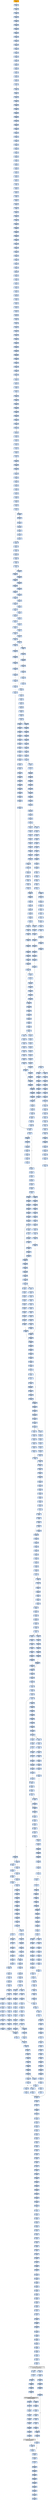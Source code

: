 strict digraph G {
	graph [bgcolor=transparent,
		name=G
	];
	node [color=lightsteelblue,
		fillcolor=lightsteelblue,
		shape=rectangle,
		style=filled
	];
	"0x0041c1ce"	[color=lightgrey,
		fillcolor=orange,
		label="0x0041c1ce
pusha"];
	"0x0041c1cf"	[label="0x0041c1cf
call"];
	"0x0041c1ce" -> "0x0041c1cf"	[color="#000000"];
	"0x0041c1d4"	[label="0x0041c1d4
popl"];
	"0x0041c1cf" -> "0x0041c1d4"	[color="#000000"];
	"0x0041c1d5"	[label="0x0041c1d5
addl"];
	"0x0041c1d4" -> "0x0041c1d5"	[color="#000000"];
	"0x0041c1da"	[label="0x0041c1da
movl"];
	"0x0041c1d5" -> "0x0041c1da"	[color="#000000"];
	"0x0041c1dc"	[label="0x0041c1dc
addl"];
	"0x0041c1da" -> "0x0041c1dc"	[color="#000000"];
	"0x0041c1de"	[label="0x0041c1de
subl"];
	"0x0041c1dc" -> "0x0041c1de"	[color="#000000"];
	"0x0041c1e0"	[label="0x0041c1e0
movl"];
	"0x0041c1de" -> "0x0041c1e0"	[color="#000000"];
	"0x0041c1e2"	[label="0x0041c1e2
lodsw"];
	"0x0041c1e0" -> "0x0041c1e2"	[color="#000000"];
	"0x0041c1e4"	[label="0x0041c1e4
shll"];
	"0x0041c1e2" -> "0x0041c1e4"	[color="#000000"];
	"0x0041c1e7"	[label="0x0041c1e7
movl"];
	"0x0041c1e4" -> "0x0041c1e7"	[color="#000000"];
	"0x0041c1e9"	[label="0x0041c1e9
pushl"];
	"0x0041c1e7" -> "0x0041c1e9"	[color="#000000"];
	"0x0041c1ea"	[label="0x0041c1ea
lodsl"];
	"0x0041c1e9" -> "0x0041c1ea"	[color="#000000"];
	"0x0041c1eb"	[label="0x0041c1eb
subl"];
	"0x0041c1ea" -> "0x0041c1eb"	[color="#000000"];
	"0x0041c1ed"	[label="0x0041c1ed
addl"];
	"0x0041c1eb" -> "0x0041c1ed"	[color="#000000"];
	"0x0041c1ef"	[label="0x0041c1ef
movl"];
	"0x0041c1ed" -> "0x0041c1ef"	[color="#000000"];
	"0x0041c1f1"	[label="0x0041c1f1
pushl"];
	"0x0041c1ef" -> "0x0041c1f1"	[color="#000000"];
	"0x0041c1f2"	[label="0x0041c1f2
pushl"];
	"0x0041c1f1" -> "0x0041c1f2"	[color="#000000"];
	"0x0041c1f3"	[label="0x0041c1f3
decl"];
	"0x0041c1f2" -> "0x0041c1f3"	[color="#000000"];
	"0x0041c1f4"	[label="0x0041c1f4
movb"];
	"0x0041c1f3" -> "0x0041c1f4"	[color="#000000"];
	"0x0041c1f8"	[label="0x0041c1f8
movb"];
	"0x0041c1f4" -> "0x0041c1f8"	[color="#000000"];
	"0x0041c1fb"	[label="0x0041c1fb
jne"];
	"0x0041c1f8" -> "0x0041c1fb"	[color="#000000"];
	"0x0041c1fd"	[label="0x0041c1fd
subl"];
	"0x0041c1fb" -> "0x0041c1fd"	[color="#000000",
		label=F];
	"0x0041c1ff"	[label="0x0041c1ff
lodsb"];
	"0x0041c1fd" -> "0x0041c1ff"	[color="#000000"];
	"0x0041c200"	[label="0x0041c200
movl"];
	"0x0041c1ff" -> "0x0041c200"	[color="#000000"];
	"0x0041c202"	[label="0x0041c202
andb"];
	"0x0041c200" -> "0x0041c202"	[color="#000000"];
	"0x0041c205"	[label="0x0041c205
andb"];
	"0x0041c202" -> "0x0041c205"	[color="#000000"];
	"0x0041c207"	[label="0x0041c207
shll"];
	"0x0041c205" -> "0x0041c207"	[color="#000000"];
	"0x0041c20a"	[label="0x0041c20a
movb"];
	"0x0041c207" -> "0x0041c20a"	[color="#000000"];
	"0x0041c20c"	[label="0x0041c20c
lodsb"];
	"0x0041c20a" -> "0x0041c20c"	[color="#000000"];
	"0x0041c20d"	[label="0x0041c20d
orl"];
	"0x0041c20c" -> "0x0041c20d"	[color="#000000"];
	"0x0041c20f"	[label="0x0041c20f
pushl"];
	"0x0041c20d" -> "0x0041c20f"	[color="#000000"];
	"0x0041c210"	[label="0x0041c210
addb"];
	"0x0041c20f" -> "0x0041c210"	[color="#000000"];
	"0x0041c212"	[label="0x0041c212
movl"];
	"0x0041c210" -> "0x0041c212"	[color="#000000"];
	"0x0041c217"	[label="0x0041c217
shll"];
	"0x0041c212" -> "0x0041c217"	[color="#000000"];
	"0x0041c219"	[label="0x0041c219
popl"];
	"0x0041c217" -> "0x0041c219"	[color="#000000"];
	"0x0041c21a"	[label="0x0041c21a
popl"];
	"0x0041c219" -> "0x0041c21a"	[color="#000000"];
	"0x0041c21b"	[label="0x0041c21b
movl"];
	"0x0041c21a" -> "0x0041c21b"	[color="#000000"];
	"0x0041c21d"	[label="0x0041c21d
leal"];
	"0x0041c21b" -> "0x0041c21d"	[color="#000000"];
	"0x0041c224"	[label="0x0041c224
pushl"];
	"0x0041c21d" -> "0x0041c224"	[color="#000000"];
	"0x0041c225"	[label="0x0041c225
subl"];
	"0x0041c224" -> "0x0041c225"	[color="#000000"];
	"0x0041c227"	[label="0x0041c227
pushl"];
	"0x0041c225" -> "0x0041c227"	[color="#000000"];
	"0x0041c228"	[label="0x0041c228
pushl"];
	"0x0041c227" -> "0x0041c228"	[color="#000000"];
	"0x0041c229"	[label="0x0041c229
movl"];
	"0x0041c228" -> "0x0041c229"	[color="#000000"];
	"0x0041c22b"	[label="0x0041c22b
pushl"];
	"0x0041c229" -> "0x0041c22b"	[color="#000000"];
	"0x0041c22c"	[label="0x0041c22c
movw"];
	"0x0041c22b" -> "0x0041c22c"	[color="#000000"];
	"0x0041c22f"	[label="0x0041c22f
shll"];
	"0x0041c22c" -> "0x0041c22f"	[color="#000000"];
	"0x0041c232"	[label="0x0041c232
pushl"];
	"0x0041c22f" -> "0x0041c232"	[color="#000000"];
	"0x0041c233"	[label="0x0041c233
pushl"];
	"0x0041c232" -> "0x0041c233"	[color="#000000"];
	"0x0041c234"	[label="0x0041c234
addl"];
	"0x0041c233" -> "0x0041c234"	[color="#000000"];
	"0x0041c237"	[label="0x0041c237
pushl"];
	"0x0041c234" -> "0x0041c237"	[color="#000000"];
	"0x0041c238"	[label="0x0041c238
pushl"];
	"0x0041c237" -> "0x0041c238"	[color="#000000"];
	"0x0041c239"	[label="0x0041c239
addl"];
	"0x0041c238" -> "0x0041c239"	[color="#000000"];
	"0x0041c23c"	[label="0x0041c23c
pushl"];
	"0x0041c239" -> "0x0041c23c"	[color="#000000"];
	"0x0041c23d"	[label="0x0041c23d
pushl"];
	"0x0041c23c" -> "0x0041c23d"	[color="#000000"];
	"0x0041c23e"	[label="0x0041c23e
call"];
	"0x0041c23d" -> "0x0041c23e"	[color="#000000"];
	"0x0041c2a1"	[label="0x0041c2a1
pushl"];
	"0x0041c23e" -> "0x0041c2a1"	[color="#000000"];
	"0x0041c2a2"	[label="0x0041c2a2
pushl"];
	"0x0041c2a1" -> "0x0041c2a2"	[color="#000000"];
	"0x0041c2a3"	[label="0x0041c2a3
pushl"];
	"0x0041c2a2" -> "0x0041c2a3"	[color="#000000"];
	"0x0041c2a4"	[label="0x0041c2a4
pushl"];
	"0x0041c2a3" -> "0x0041c2a4"	[color="#000000"];
	"0x0041c2a5"	[label="0x0041c2a5
subl"];
	"0x0041c2a4" -> "0x0041c2a5"	[color="#000000"];
	"0x0041c2a8"	[label="0x0041c2a8
movl"];
	"0x0041c2a5" -> "0x0041c2a8"	[color="#000000"];
	"0x0041c2af"	[label="0x0041c2af
movl"];
	"0x0041c2a8" -> "0x0041c2af"	[color="#000000"];
	"0x0041c2b7"	[label="0x0041c2b7
movb"];
	"0x0041c2af" -> "0x0041c2b7"	[color="#000000"];
	"0x0041c2bc"	[label="0x0041c2bc
movl"];
	"0x0041c2b7" -> "0x0041c2bc"	[color="#000000"];
	"0x0041c2c3"	[label="0x0041c2c3
leal"];
	"0x0041c2bc" -> "0x0041c2c3"	[color="#000000"];
	"0x0041c2c6"	[label="0x0041c2c6
movl"];
	"0x0041c2c3" -> "0x0041c2c6"	[color="#000000"];
	"0x0041c2ca"	[label="0x0041c2ca
movl"];
	"0x0041c2c6" -> "0x0041c2ca"	[color="#000000"];
	"0x0041c2cf"	[label="0x0041c2cf
movzbl"];
	"0x0041c2ca" -> "0x0041c2cf"	[color="#000000"];
	"0x0041c2d3"	[label="0x0041c2d3
movl"];
	"0x0041c2cf" -> "0x0041c2d3"	[color="#000000"];
	"0x0041c2d5"	[label="0x0041c2d5
shll"];
	"0x0041c2d3" -> "0x0041c2d5"	[color="#000000"];
	"0x0041c2d7"	[label="0x0041c2d7
movl"];
	"0x0041c2d5" -> "0x0041c2d7"	[color="#000000"];
	"0x0041c2d9"	[label="0x0041c2d9
decl"];
	"0x0041c2d7" -> "0x0041c2d9"	[color="#000000"];
	"0x0041c2da"	[label="0x0041c2da
movl"];
	"0x0041c2d9" -> "0x0041c2da"	[color="#000000"];
	"0x0041c2de"	[label="0x0041c2de
movzbl"];
	"0x0041c2da" -> "0x0041c2de"	[color="#000000"];
	"0x0041c2e2"	[label="0x0041c2e2
shll"];
	"0x0041c2de" -> "0x0041c2e2"	[color="#000000"];
	"0x0041c2e4"	[label="0x0041c2e4
decl"];
	"0x0041c2e2" -> "0x0041c2e4"	[color="#000000"];
	"0x0041c2e5"	[label="0x0041c2e5
movl"];
	"0x0041c2e4" -> "0x0041c2e5"	[color="#000000"];
	"0x0041c2e9"	[label="0x0041c2e9
movl"];
	"0x0041c2e5" -> "0x0041c2e9"	[color="#000000"];
	"0x0041c2f0"	[label="0x0041c2f0
movzbl"];
	"0x0041c2e9" -> "0x0041c2f0"	[color="#000000"];
	"0x0041c2f3"	[label="0x0041c2f3
movl"];
	"0x0041c2f0" -> "0x0041c2f3"	[color="#000000"];
	"0x0041c2fa"	[label="0x0041c2fa
movl"];
	"0x0041c2f3" -> "0x0041c2fa"	[color="#000000"];
	"0x0041c302"	[label="0x0041c302
movl"];
	"0x0041c2fa" -> "0x0041c302"	[color="#000000"];
	"0x0041c308"	[label="0x0041c308
movl"];
	"0x0041c302" -> "0x0041c308"	[color="#000000"];
	"0x0041c30d"	[label="0x0041c30d
movl"];
	"0x0041c308" -> "0x0041c30d"	[color="#000000"];
	"0x0041c311"	[label="0x0041c311
movl"];
	"0x0041c30d" -> "0x0041c311"	[color="#000000"];
	"0x0041c319"	[label="0x0041c319
movl"];
	"0x0041c311" -> "0x0041c319"	[color="#000000"];
	"0x0041c321"	[label="0x0041c321
movl"];
	"0x0041c319" -> "0x0041c321"	[color="#000000"];
	"0x0041c329"	[label="0x0041c329
movl"];
	"0x0041c321" -> "0x0041c329"	[color="#000000"];
	"0x0041c331"	[label="0x0041c331
movzbl"];
	"0x0041c329" -> "0x0041c331"	[color="#000000"];
	"0x0041c335"	[label="0x0041c335
addl"];
	"0x0041c331" -> "0x0041c335"	[color="#000000"];
	"0x0041c337"	[label="0x0041c337
shll"];
	"0x0041c335" -> "0x0041c337"	[color="#000000"];
	"0x0041c339"	[label="0x0041c339
leal"];
	"0x0041c337" -> "0x0041c339"	[color="#000000"];
	"0x0041c33f"	[label="0x0041c33f
cmpl"];
	"0x0041c339" -> "0x0041c33f"	[color="#000000"];
	"0x0041c343"	[label="0x0041c343
jae"];
	"0x0041c33f" -> "0x0041c343"	[color="#000000"];
	"0x0041c345"	[label="0x0041c345
movl"];
	"0x0041c343" -> "0x0041c345"	[color="#000000",
		label=F];
	"0x0041c349"	[label="0x0041c349
movw"];
	"0x0041c345" -> "0x0041c349"	[color="#000000"];
	"0x0041c34e"	[label="0x0041c34e
addl"];
	"0x0041c349" -> "0x0041c34e"	[color="#000000"];
	"0x0041c351"	[label="0x0041c351
loop"];
	"0x0041c34e" -> "0x0041c351"	[color="#000000"];
	"0x0041c353"	[label="0x0041c353
movl"];
	"0x0041c351" -> "0x0041c353"	[color="#000000",
		label=F];
	"0x0041c35a"	[label="0x0041c35a
xorl"];
	"0x0041c353" -> "0x0041c35a"	[color="#000000"];
	"0x0041c35c"	[label="0x0041c35c
movl"];
	"0x0041c35a" -> "0x0041c35c"	[color="#000000"];
	"0x0041c364"	[label="0x0041c364
movl"];
	"0x0041c35c" -> "0x0041c364"	[color="#000000"];
	"0x0041c366"	[label="0x0041c366
addl"];
	"0x0041c364" -> "0x0041c366"	[color="#000000"];
	"0x0041c36d"	[label="0x0041c36d
movl"];
	"0x0041c366" -> "0x0041c36d"	[color="#000000"];
	"0x0041c371"	[label="0x0041c371
xorl"];
	"0x0041c36d" -> "0x0041c371"	[color="#000000"];
	"0x0041c373"	[label="0x0041c373
cmpl"];
	"0x0041c371" -> "0x0041c373"	[color="#000000"];
	"0x0041c377"	[label="0x0041c377
je"];
	"0x0041c373" -> "0x0041c377"	[color="#000000"];
	"0x0041c37d"	[label="0x0041c37d
movzbl"];
	"0x0041c377" -> "0x0041c37d"	[color="#000000",
		label=F];
	"0x0041c380"	[label="0x0041c380
shll"];
	"0x0041c37d" -> "0x0041c380"	[color="#000000"];
	"0x0041c383"	[label="0x0041c383
incl"];
	"0x0041c380" -> "0x0041c383"	[color="#000000"];
	"0x0041c384"	[label="0x0041c384
incl"];
	"0x0041c383" -> "0x0041c384"	[color="#000000"];
	"0x0041c385"	[label="0x0041c385
orl"];
	"0x0041c384" -> "0x0041c385"	[color="#000000"];
	"0x0041c387"	[label="0x0041c387
cmpl"];
	"0x0041c385" -> "0x0041c387"	[color="#000000"];
	"0x0041c38a"	[label="0x0041c38a
jle"];
	"0x0041c387" -> "0x0041c38a"	[color="#000000"];
	"0x0041c38c"	[label="0x0041c38c
movl"];
	"0x0041c38a" -> "0x0041c38c"	[color="#000000",
		label=F];
	"0x0041c393"	[label="0x0041c393
cmpl"];
	"0x0041c38c" -> "0x0041c393"	[color="#000000"];
	"0x0041c397"	[label="0x0041c397
jae"];
	"0x0041c393" -> "0x0041c397"	[color="#000000"];
	"0x0041c39d"	[label="0x0041c39d
movl"];
	"0x0041c397" -> "0x0041c39d"	[color="#000000",
		label=F];
	"0x0041c3a1"	[label="0x0041c3a1
andl"];
	"0x0041c39d" -> "0x0041c3a1"	[color="#000000"];
	"0x0041c3a5"	[label="0x0041c3a5
movl"];
	"0x0041c3a1" -> "0x0041c3a5"	[color="#000000"];
	"0x0041c3a9"	[label="0x0041c3a9
movl"];
	"0x0041c3a5" -> "0x0041c3a9"	[color="#000000"];
	"0x0041c3ad"	[label="0x0041c3ad
shll"];
	"0x0041c3a9" -> "0x0041c3ad"	[color="#000000"];
	"0x0041c3b0"	[label="0x0041c3b0
movl"];
	"0x0041c3ad" -> "0x0041c3b0"	[color="#000000"];
	"0x0041c3b4"	[label="0x0041c3b4
addl"];
	"0x0041c3b0" -> "0x0041c3b4"	[color="#000000"];
	"0x0041c3b6"	[label="0x0041c3b6
cmpl"];
	"0x0041c3b4" -> "0x0041c3b6"	[color="#000000"];
	"0x0041c3be"	[label="0x0041c3be
leal"];
	"0x0041c3b6" -> "0x0041c3be"	[color="#000000"];
	"0x0041c3c1"	[label="0x0041c3c1
ja"];
	"0x0041c3be" -> "0x0041c3c1"	[color="#000000"];
	"0x0041c3db"	[label="0x0041c3db
movl"];
	"0x0041c3c1" -> "0x0041c3db"	[color="#000000",
		label=T];
	"0x0041c3c3"	[label="0x0041c3c3
cmpl"];
	"0x0041c3c1" -> "0x0041c3c3"	[color="#000000",
		label=F];
	"0x0041c3df"	[label="0x0041c3df
movw"];
	"0x0041c3db" -> "0x0041c3df"	[color="#000000"];
	"0x0041c3e3"	[label="0x0041c3e3
shrl"];
	"0x0041c3df" -> "0x0041c3e3"	[color="#000000"];
	"0x0041c3e6"	[label="0x0041c3e6
movzwl"];
	"0x0041c3e3" -> "0x0041c3e6"	[color="#000000"];
	"0x0041c3e9"	[label="0x0041c3e9
imull"];
	"0x0041c3e6" -> "0x0041c3e9"	[color="#000000"];
	"0x0041c3ec"	[label="0x0041c3ec
cmpl"];
	"0x0041c3e9" -> "0x0041c3ec"	[color="#000000"];
	"0x0041c3ee"	[label="0x0041c3ee
jae"];
	"0x0041c3ec" -> "0x0041c3ee"	[color="#000000"];
	"0x0041c3f4"	[label="0x0041c3f4
movl"];
	"0x0041c3ee" -> "0x0041c3f4"	[color="#000000",
		label=F];
	"0x0041c5d1"	[label="0x0041c5d1
movl"];
	"0x0041c3ee" -> "0x0041c5d1"	[color="#000000",
		label=T];
	"0x0041c3f8"	[label="0x0041c3f8
movl"];
	"0x0041c3f4" -> "0x0041c3f8"	[color="#000000"];
	"0x0041c3fd"	[label="0x0041c3fd
subl"];
	"0x0041c3f8" -> "0x0041c3fd"	[color="#000000"];
	"0x0041c3ff"	[label="0x0041c3ff
movb"];
	"0x0041c3fd" -> "0x0041c3ff"	[color="#000000"];
	"0x0041c403"	[label="0x0041c403
sarl"];
	"0x0041c3ff" -> "0x0041c403"	[color="#000000"];
	"0x0041c406"	[label="0x0041c406
movl"];
	"0x0041c403" -> "0x0041c406"	[color="#000000"];
	"0x0041c40b"	[label="0x0041c40b
leal"];
	"0x0041c406" -> "0x0041c40b"	[color="#000000"];
	"0x0041c40e"	[label="0x0041c40e
movzbl"];
	"0x0041c40b" -> "0x0041c40e"	[color="#000000"];
	"0x0041c413"	[label="0x0041c413
movw"];
	"0x0041c40e" -> "0x0041c413"	[color="#000000"];
	"0x0041c417"	[label="0x0041c417
movl"];
	"0x0041c413" -> "0x0041c417"	[color="#000000"];
	"0x0041c41b"	[label="0x0041c41b
andl"];
	"0x0041c417" -> "0x0041c41b"	[color="#000000"];
	"0x0041c41f"	[label="0x0041c41f
movl"];
	"0x0041c41b" -> "0x0041c41f"	[color="#000000"];
	"0x0041c423"	[label="0x0041c423
shll"];
	"0x0041c41f" -> "0x0041c423"	[color="#000000"];
	"0x0041c425"	[label="0x0041c425
movl"];
	"0x0041c423" -> "0x0041c425"	[color="#000000"];
	"0x0041c42a"	[label="0x0041c42a
subl"];
	"0x0041c425" -> "0x0041c42a"	[color="#000000"];
	"0x0041c42e"	[label="0x0041c42e
sarl"];
	"0x0041c42a" -> "0x0041c42e"	[color="#000000"];
	"0x0041c430"	[label="0x0041c430
addl"];
	"0x0041c42e" -> "0x0041c430"	[color="#000000"];
	"0x0041c432"	[label="0x0041c432
imull"];
	"0x0041c430" -> "0x0041c432"	[color="#000000"];
	"0x0041c438"	[label="0x0041c438
cmpl"];
	"0x0041c432" -> "0x0041c438"	[color="#000000"];
	"0x0041c43d"	[label="0x0041c43d
leal"];
	"0x0041c438" -> "0x0041c43d"	[color="#000000"];
	"0x0041c444"	[label="0x0041c444
movl"];
	"0x0041c43d" -> "0x0041c444"	[color="#000000"];
	"0x0041c448"	[label="0x0041c448
jle"];
	"0x0041c444" -> "0x0041c448"	[color="#000000"];
	"0x0041c518"	[label="0x0041c518
leal"];
	"0x0041c448" -> "0x0041c518"	[color="#000000",
		label=T];
	"0x0041c44e"	[label="0x0041c44e
movl"];
	"0x0041c448" -> "0x0041c44e"	[color="#000000",
		label=F];
	"0x0041c51b"	[label="0x0041c51b
movl"];
	"0x0041c518" -> "0x0041c51b"	[color="#000000"];
	"0x0041c51f"	[label="0x0041c51f
addl"];
	"0x0041c51b" -> "0x0041c51f"	[color="#000000"];
	"0x0041c521"	[label="0x0041c521
cmpl"];
	"0x0041c51f" -> "0x0041c521"	[color="#000000"];
	"0x0041c529"	[label="0x0041c529
ja"];
	"0x0041c521" -> "0x0041c529"	[color="#000000"];
	"0x0041c543"	[label="0x0041c543
movl"];
	"0x0041c529" -> "0x0041c543"	[color="#000000",
		label=T];
	"0x0041c52b"	[label="0x0041c52b
cmpl"];
	"0x0041c529" -> "0x0041c52b"	[color="#000000",
		label=F];
	"0x0041c547"	[label="0x0041c547
movw"];
	"0x0041c543" -> "0x0041c547"	[color="#000000"];
	"0x0041c54b"	[label="0x0041c54b
shrl"];
	"0x0041c547" -> "0x0041c54b"	[color="#000000"];
	"0x0041c54e"	[label="0x0041c54e
movzwl"];
	"0x0041c54b" -> "0x0041c54e"	[color="#000000"];
	"0x0041c551"	[label="0x0041c551
imull"];
	"0x0041c54e" -> "0x0041c551"	[color="#000000"];
	"0x0041c554"	[label="0x0041c554
cmpl"];
	"0x0041c551" -> "0x0041c554"	[color="#000000"];
	"0x0041c556"	[label="0x0041c556
jae"];
	"0x0041c554" -> "0x0041c556"	[color="#000000"];
	"0x0041c558"	[label="0x0041c558
movl"];
	"0x0041c556" -> "0x0041c558"	[color="#000000",
		label=F];
	"0x0041c571"	[label="0x0041c571
subl"];
	"0x0041c556" -> "0x0041c571"	[color="#000000",
		label=T];
	"0x0041c55c"	[label="0x0041c55c
movl"];
	"0x0041c558" -> "0x0041c55c"	[color="#000000"];
	"0x0041c561"	[label="0x0041c561
subl"];
	"0x0041c55c" -> "0x0041c561"	[color="#000000"];
	"0x0041c563"	[label="0x0041c563
movl"];
	"0x0041c561" -> "0x0041c563"	[color="#000000"];
	"0x0041c565"	[label="0x0041c565
sarl"];
	"0x0041c563" -> "0x0041c565"	[color="#000000"];
	"0x0041c568"	[label="0x0041c568
leal"];
	"0x0041c565" -> "0x0041c568"	[color="#000000"];
	"0x0041c56b"	[label="0x0041c56b
movw"];
	"0x0041c568" -> "0x0041c56b"	[color="#000000"];
	"0x0041c56f"	[label="0x0041c56f
jmp"];
	"0x0041c56b" -> "0x0041c56f"	[color="#000000"];
	"0x0041c510"	[label="0x0041c510
cmpl"];
	"0x0041c56f" -> "0x0041c510"	[color="#000000"];
	"0x0041c516"	[label="0x0041c516
jg"];
	"0x0041c510" -> "0x0041c516"	[color="#000000"];
	"0x0041c589"	[label="0x0041c589
movl"];
	"0x0041c516" -> "0x0041c589"	[color="#000000",
		label=T];
	"0x0041c575"	[label="0x0041c575
subl"];
	"0x0041c571" -> "0x0041c575"	[color="#000000"];
	"0x0041c577"	[label="0x0041c577
movl"];
	"0x0041c575" -> "0x0041c577"	[color="#000000"];
	"0x0041c579"	[label="0x0041c579
leal"];
	"0x0041c577" -> "0x0041c579"	[color="#000000"];
	"0x0041c57c"	[label="0x0041c57c
shrw"];
	"0x0041c579" -> "0x0041c57c"	[color="#000000"];
	"0x0041c580"	[label="0x0041c580
subw"];
	"0x0041c57c" -> "0x0041c580"	[color="#000000"];
	"0x0041c583"	[label="0x0041c583
movw"];
	"0x0041c580" -> "0x0041c583"	[color="#000000"];
	"0x0041c587"	[label="0x0041c587
jmp"];
	"0x0041c583" -> "0x0041c587"	[color="#000000"];
	"0x0041c587" -> "0x0041c510"	[color="#000000"];
	"0x0041c58d"	[label="0x0041c58d
movl"];
	"0x0041c589" -> "0x0041c58d"	[color="#000000"];
	"0x0041c58f"	[label="0x0041c58f
movl"];
	"0x0041c58d" -> "0x0041c58f"	[color="#000000"];
	"0x0041c596"	[label="0x0041c596
movb"];
	"0x0041c58f" -> "0x0041c596"	[color="#000000"];
	"0x0041c59a"	[label="0x0041c59a
movb"];
	"0x0041c596" -> "0x0041c59a"	[color="#000000"];
	"0x0041c59d"	[label="0x0041c59d
incl"];
	"0x0041c59a" -> "0x0041c59d"	[color="#000000"];
	"0x0041c59e"	[label="0x0041c59e
cmpl"];
	"0x0041c59d" -> "0x0041c59e"	[color="#000000"];
	"0x0041c5a3"	[label="0x0041c5a3
movl"];
	"0x0041c59e" -> "0x0041c5a3"	[color="#000000"];
	"0x0041c5a7"	[label="0x0041c5a7
jg"];
	"0x0041c5a3" -> "0x0041c5a7"	[color="#000000"];
	"0x0041c5a9"	[label="0x0041c5a9
movl"];
	"0x0041c5a7" -> "0x0041c5a9"	[color="#000000",
		label=F];
	"0x0041c5b6"	[label="0x0041c5b6
cmpl"];
	"0x0041c5a7" -> "0x0041c5b6"	[color="#000000",
		label=T];
	"0x0041c5b1"	[label="0x0041c5b1
jmp"];
	"0x0041c5a9" -> "0x0041c5b1"	[color="#000000"];
	"0x0041ccd2"	[label="0x0041ccd2
movl"];
	"0x0041c5b1" -> "0x0041ccd2"	[color="#000000"];
	"0x0041ccd9"	[label="0x0041ccd9
cmpl"];
	"0x0041ccd2" -> "0x0041ccd9"	[color="#000000"];
	"0x0041ccdd"	[label="0x0041ccdd
jb"];
	"0x0041ccd9" -> "0x0041ccdd"	[color="#000000"];
	"0x0041cce3"	[label="0x0041cce3
cmpl"];
	"0x0041ccdd" -> "0x0041cce3"	[color="#000000",
		label=F];
	"0x0041c3c7"	[label="0x0041c3c7
je"];
	"0x0041c3c3" -> "0x0041c3c7"	[color="#000000"];
	"0x0041c3cd"	[label="0x0041c3cd
shll"];
	"0x0041c3c7" -> "0x0041c3cd"	[color="#000000",
		label=F];
	"0x0041c3d2"	[label="0x0041c3d2
movzbl"];
	"0x0041c3cd" -> "0x0041c3d2"	[color="#000000"];
	"0x0041c3d5"	[label="0x0041c3d5
shll"];
	"0x0041c3d2" -> "0x0041c3d5"	[color="#000000"];
	"0x0041c3d8"	[label="0x0041c3d8
incl"];
	"0x0041c3d5" -> "0x0041c3d8"	[color="#000000"];
	"0x0041c3d9"	[label="0x0041c3d9
orl"];
	"0x0041c3d8" -> "0x0041c3d9"	[color="#000000"];
	"0x0041c3d9" -> "0x0041c3db"	[color="#000000"];
	"0x0041c52f"	[label="0x0041c52f
je"];
	"0x0041c52b" -> "0x0041c52f"	[color="#000000"];
	"0x0041c535"	[label="0x0041c535
shll"];
	"0x0041c52f" -> "0x0041c535"	[color="#000000",
		label=F];
	"0x0041c53a"	[label="0x0041c53a
movzbl"];
	"0x0041c535" -> "0x0041c53a"	[color="#000000"];
	"0x0041c53d"	[label="0x0041c53d
shll"];
	"0x0041c53a" -> "0x0041c53d"	[color="#000000"];
	"0x0041c540"	[label="0x0041c540
incl"];
	"0x0041c53d" -> "0x0041c540"	[color="#000000"];
	"0x0041c541"	[label="0x0041c541
orl"];
	"0x0041c540" -> "0x0041c541"	[color="#000000"];
	"0x0041c541" -> "0x0041c543"	[color="#000000"];
	"0x0041c5d5"	[label="0x0041c5d5
subl"];
	"0x0041c5d1" -> "0x0041c5d5"	[color="#000000"];
	"0x0041c5d7"	[label="0x0041c5d7
movl"];
	"0x0041c5d5" -> "0x0041c5d7"	[color="#000000"];
	"0x0041c5db"	[label="0x0041c5db
subl"];
	"0x0041c5d7" -> "0x0041c5db"	[color="#000000"];
	"0x0041c5dd"	[label="0x0041c5dd
movl"];
	"0x0041c5db" -> "0x0041c5dd"	[color="#000000"];
	"0x0041c5df"	[label="0x0041c5df
shrw"];
	"0x0041c5dd" -> "0x0041c5df"	[color="#000000"];
	"0x0041c5e3"	[label="0x0041c5e3
subw"];
	"0x0041c5df" -> "0x0041c5e3"	[color="#000000"];
	"0x0041c5e6"	[label="0x0041c5e6
cmpl"];
	"0x0041c5e3" -> "0x0041c5e6"	[color="#000000"];
	"0x0041c5ec"	[label="0x0041c5ec
movw"];
	"0x0041c5e6" -> "0x0041c5ec"	[color="#000000"];
	"0x0041c5f0"	[label="0x0041c5f0
movl"];
	"0x0041c5ec" -> "0x0041c5f0"	[color="#000000"];
	"0x0041c5f4"	[label="0x0041c5f4
leal"];
	"0x0041c5f0" -> "0x0041c5f4"	[color="#000000"];
	"0x0041c5f8"	[label="0x0041c5f8
movl"];
	"0x0041c5f4" -> "0x0041c5f8"	[color="#000000"];
	"0x0041c5fc"	[label="0x0041c5fc
ja"];
	"0x0041c5f8" -> "0x0041c5fc"	[color="#000000"];
	"0x0041c614"	[label="0x0041c614
movl"];
	"0x0041c5fc" -> "0x0041c614"	[color="#000000",
		label=T];
	"0x0041c5fe"	[label="0x0041c5fe
cmpl"];
	"0x0041c5fc" -> "0x0041c5fe"	[color="#000000",
		label=F];
	"0x0041c618"	[label="0x0041c618
movl"];
	"0x0041c614" -> "0x0041c618"	[color="#000000"];
	"0x0041c61a"	[label="0x0041c61a
shrl"];
	"0x0041c618" -> "0x0041c61a"	[color="#000000"];
	"0x0041c61d"	[label="0x0041c61d
movw"];
	"0x0041c61a" -> "0x0041c61d"	[color="#000000"];
	"0x0041c624"	[label="0x0041c624
movzwl"];
	"0x0041c61d" -> "0x0041c624"	[color="#000000"];
	"0x0041c627"	[label="0x0041c627
imull"];
	"0x0041c624" -> "0x0041c627"	[color="#000000"];
	"0x0041c62a"	[label="0x0041c62a
cmpl"];
	"0x0041c627" -> "0x0041c62a"	[color="#000000"];
	"0x0041c62c"	[label="0x0041c62c
jae"];
	"0x0041c62a" -> "0x0041c62c"	[color="#000000"];
	"0x0041c680"	[label="0x0041c680
movl"];
	"0x0041c62c" -> "0x0041c680"	[color="#000000",
		label=T];
	"0x0041c62e"	[label="0x0041c62e
movl"];
	"0x0041c62c" -> "0x0041c62e"	[color="#000000",
		label=F];
	"0x0041c682"	[label="0x0041c682
subl"];
	"0x0041c680" -> "0x0041c682"	[color="#000000"];
	"0x0041c684"	[label="0x0041c684
subl"];
	"0x0041c682" -> "0x0041c684"	[color="#000000"];
	"0x0041c686"	[label="0x0041c686
movl"];
	"0x0041c684" -> "0x0041c686"	[color="#000000"];
	"0x0041c688"	[label="0x0041c688
shrw"];
	"0x0041c686" -> "0x0041c688"	[color="#000000"];
	"0x0041c68c"	[label="0x0041c68c
movl"];
	"0x0041c688" -> "0x0041c68c"	[color="#000000"];
	"0x0041c690"	[label="0x0041c690
subw"];
	"0x0041c68c" -> "0x0041c690"	[color="#000000"];
	"0x0041c693"	[label="0x0041c693
cmpl"];
	"0x0041c690" -> "0x0041c693"	[color="#000000"];
	"0x0041c699"	[label="0x0041c699
movw"];
	"0x0041c693" -> "0x0041c699"	[color="#000000"];
	"0x0041c6a0"	[label="0x0041c6a0
ja"];
	"0x0041c699" -> "0x0041c6a0"	[color="#000000"];
	"0x0041c6b8"	[label="0x0041c6b8
movl"];
	"0x0041c6a0" -> "0x0041c6b8"	[color="#000000",
		label=T];
	"0x0041c6a2"	[label="0x0041c6a2
cmpl"];
	"0x0041c6a0" -> "0x0041c6a2"	[color="#000000",
		label=F];
	"0x0041c6bc"	[label="0x0041c6bc
movl"];
	"0x0041c6b8" -> "0x0041c6bc"	[color="#000000"];
	"0x0041c6be"	[label="0x0041c6be
shrl"];
	"0x0041c6bc" -> "0x0041c6be"	[color="#000000"];
	"0x0041c6c1"	[label="0x0041c6c1
movw"];
	"0x0041c6be" -> "0x0041c6c1"	[color="#000000"];
	"0x0041c6c8"	[label="0x0041c6c8
movzwl"];
	"0x0041c6c1" -> "0x0041c6c8"	[color="#000000"];
	"0x0041c6cb"	[label="0x0041c6cb
imull"];
	"0x0041c6c8" -> "0x0041c6cb"	[color="#000000"];
	"0x0041c6ce"	[label="0x0041c6ce
cmpl"];
	"0x0041c6cb" -> "0x0041c6ce"	[color="#000000"];
	"0x0041c6d0"	[label="0x0041c6d0
jae"];
	"0x0041c6ce" -> "0x0041c6d0"	[color="#000000"];
	"0x0041c6d6"	[label="0x0041c6d6
movl"];
	"0x0041c6d0" -> "0x0041c6d6"	[color="#000000",
		label=F];
	"0x0041c7b9"	[label="0x0041c7b9
movl"];
	"0x0041c6d0" -> "0x0041c7b9"	[color="#000000",
		label=T];
	"0x0041c6db"	[label="0x0041c6db
movl"];
	"0x0041c6d6" -> "0x0041c6db"	[color="#000000"];
	"0x0041c6dd"	[label="0x0041c6dd
subl"];
	"0x0041c6db" -> "0x0041c6dd"	[color="#000000"];
	"0x0041c6df"	[label="0x0041c6df
movl"];
	"0x0041c6dd" -> "0x0041c6df"	[color="#000000"];
	"0x0041c6e7"	[label="0x0041c6e7
movl"];
	"0x0041c6df" -> "0x0041c6e7"	[color="#000000"];
	"0x0041c6e9"	[label="0x0041c6e9
sarl"];
	"0x0041c6e7" -> "0x0041c6e9"	[color="#000000"];
	"0x0041c6ec"	[label="0x0041c6ec
leal"];
	"0x0041c6e9" -> "0x0041c6ec"	[color="#000000"];
	"0x0041c6ef"	[label="0x0041c6ef
movl"];
	"0x0041c6ec" -> "0x0041c6ef"	[color="#000000"];
	"0x0041c6f3"	[label="0x0041c6f3
movw"];
	"0x0041c6ef" -> "0x0041c6f3"	[color="#000000"];
	"0x0041c6fa"	[label="0x0041c6fa
movl"];
	"0x0041c6f3" -> "0x0041c6fa"	[color="#000000"];
	"0x0041c6fe"	[label="0x0041c6fe
movl"];
	"0x0041c6fa" -> "0x0041c6fe"	[color="#000000"];
	"0x0041c702"	[label="0x0041c702
shll"];
	"0x0041c6fe" -> "0x0041c702"	[color="#000000"];
	"0x0041c705"	[label="0x0041c705
addl"];
	"0x0041c702" -> "0x0041c705"	[color="#000000"];
	"0x0041c709"	[label="0x0041c709
cmpl"];
	"0x0041c705" -> "0x0041c709"	[color="#000000"];
	"0x0041c70f"	[label="0x0041c70f
leal"];
	"0x0041c709" -> "0x0041c70f"	[color="#000000"];
	"0x0041c712"	[label="0x0041c712
ja"];
	"0x0041c70f" -> "0x0041c712"	[color="#000000"];
	"0x0041c72a"	[label="0x0041c72a
movw"];
	"0x0041c712" -> "0x0041c72a"	[color="#000000",
		label=T];
	"0x0041c714"	[label="0x0041c714
cmpl"];
	"0x0041c712" -> "0x0041c714"	[color="#000000",
		label=F];
	"0x0041c731"	[label="0x0041c731
movl"];
	"0x0041c72a" -> "0x0041c731"	[color="#000000"];
	"0x0041c733"	[label="0x0041c733
shrl"];
	"0x0041c731" -> "0x0041c733"	[color="#000000"];
	"0x0041c736"	[label="0x0041c736
movzwl"];
	"0x0041c733" -> "0x0041c736"	[color="#000000"];
	"0x0041c739"	[label="0x0041c739
imull"];
	"0x0041c736" -> "0x0041c739"	[color="#000000"];
	"0x0041c73c"	[label="0x0041c73c
cmpl"];
	"0x0041c739" -> "0x0041c73c"	[color="#000000"];
	"0x0041c73e"	[label="0x0041c73e
jae"];
	"0x0041c73c" -> "0x0041c73e"	[color="#000000"];
	"0x0041c7a0"	[label="0x0041c7a0
subl"];
	"0x0041c73e" -> "0x0041c7a0"	[color="#000000",
		label=T];
	"0x0041c740"	[label="0x0041c740
subl"];
	"0x0041c73e" -> "0x0041c740"	[color="#000000",
		label=F];
	"0x0041c7a2"	[label="0x0041c7a2
subl"];
	"0x0041c7a0" -> "0x0041c7a2"	[color="#000000"];
	"0x0041c7a4"	[label="0x0041c7a4
movl"];
	"0x0041c7a2" -> "0x0041c7a4"	[color="#000000"];
	"0x0041c7a6"	[label="0x0041c7a6
shrw"];
	"0x0041c7a4" -> "0x0041c7a6"	[color="#000000"];
	"0x0041c7aa"	[label="0x0041c7aa
subw"];
	"0x0041c7a6" -> "0x0041c7aa"	[color="#000000"];
	"0x0041c7ad"	[label="0x0041c7ad
movw"];
	"0x0041c7aa" -> "0x0041c7ad"	[color="#000000"];
	"0x0041c7b4"	[label="0x0041c7b4
jmp"];
	"0x0041c7ad" -> "0x0041c7b4"	[color="#000000"];
	"0x0041c8d8"	[label="0x0041c8d8
xorl"];
	"0x0041c7b4" -> "0x0041c8d8"	[color="#000000"];
	"0x0041c8da"	[label="0x0041c8da
cmpl"];
	"0x0041c8d8" -> "0x0041c8da"	[color="#000000"];
	"0x0041c8df"	[label="0x0041c8df
movl"];
	"0x0041c8da" -> "0x0041c8df"	[color="#000000"];
	"0x0041c8e3"	[label="0x0041c8e3
setg"];
	"0x0041c8df" -> "0x0041c8e3"	[color="#000000"];
	"0x0041c8e6"	[label="0x0041c8e6
addl"];
	"0x0041c8e3" -> "0x0041c8e6"	[color="#000000"];
	"0x0041c8ec"	[label="0x0041c8ec
leal"];
	"0x0041c8e6" -> "0x0041c8ec"	[color="#000000"];
	"0x0041c8f0"	[label="0x0041c8f0
movl"];
	"0x0041c8ec" -> "0x0041c8f0"	[color="#000000"];
	"0x0041c8f4"	[label="0x0041c8f4
cmpl"];
	"0x0041c8f0" -> "0x0041c8f4"	[color="#000000"];
	"0x0041c8fa"	[label="0x0041c8fa
ja"];
	"0x0041c8f4" -> "0x0041c8fa"	[color="#000000"];
	"0x0041c912"	[label="0x0041c912
movw"];
	"0x0041c8fa" -> "0x0041c912"	[color="#000000",
		label=T];
	"0x0041c8fc"	[label="0x0041c8fc
cmpl"];
	"0x0041c8fa" -> "0x0041c8fc"	[color="#000000",
		label=F];
	"0x0041c915"	[label="0x0041c915
movl"];
	"0x0041c912" -> "0x0041c915"	[color="#000000"];
	"0x0041c917"	[label="0x0041c917
shrl"];
	"0x0041c915" -> "0x0041c917"	[color="#000000"];
	"0x0041c91a"	[label="0x0041c91a
movzwl"];
	"0x0041c917" -> "0x0041c91a"	[color="#000000"];
	"0x0041c91d"	[label="0x0041c91d
imull"];
	"0x0041c91a" -> "0x0041c91d"	[color="#000000"];
	"0x0041c920"	[label="0x0041c920
cmpl"];
	"0x0041c91d" -> "0x0041c920"	[color="#000000"];
	"0x0041c922"	[label="0x0041c922
jae"];
	"0x0041c920" -> "0x0041c922"	[color="#000000"];
	"0x0041c924"	[label="0x0041c924
movl"];
	"0x0041c922" -> "0x0041c924"	[color="#000000",
		label=F];
	"0x0041c953"	[label="0x0041c953
subl"];
	"0x0041c922" -> "0x0041c953"	[color="#000000",
		label=T];
	"0x0041c928"	[label="0x0041c928
movl"];
	"0x0041c924" -> "0x0041c928"	[color="#000000"];
	"0x0041c92d"	[label="0x0041c92d
subl"];
	"0x0041c928" -> "0x0041c92d"	[color="#000000"];
	"0x0041c92f"	[label="0x0041c92f
shll"];
	"0x0041c92d" -> "0x0041c92f"	[color="#000000"];
	"0x0041c934"	[label="0x0041c934
sarl"];
	"0x0041c92f" -> "0x0041c934"	[color="#000000"];
	"0x0041c937"	[label="0x0041c937
movl"];
	"0x0041c934" -> "0x0041c937"	[color="#000000"];
	"0x0041c93f"	[label="0x0041c93f
leal"];
	"0x0041c937" -> "0x0041c93f"	[color="#000000"];
	"0x0041c942"	[label="0x0041c942
movw"];
	"0x0041c93f" -> "0x0041c942"	[color="#000000"];
	"0x0041c945"	[label="0x0041c945
movl"];
	"0x0041c942" -> "0x0041c945"	[color="#000000"];
	"0x0041c949"	[label="0x0041c949
leal"];
	"0x0041c945" -> "0x0041c949"	[color="#000000"];
	"0x0041c94d"	[label="0x0041c94d
movl"];
	"0x0041c949" -> "0x0041c94d"	[color="#000000"];
	"0x0041c951"	[label="0x0041c951
jmp"];
	"0x0041c94d" -> "0x0041c951"	[color="#000000"];
	"0x0041c9c5"	[label="0x0041c9c5
movl"];
	"0x0041c951" -> "0x0041c9c5"	[color="#000000"];
	"0x0041c9cd"	[label="0x0041c9cd
jmp"];
	"0x0041c9c5" -> "0x0041c9cd"	[color="#000000"];
	"0x0041c9fe"	[label="0x0041c9fe
movl"];
	"0x0041c9cd" -> "0x0041c9fe"	[color="#000000"];
	"0x0041ca02"	[label="0x0041ca02
movl"];
	"0x0041c9fe" -> "0x0041ca02"	[color="#000000"];
	"0x0041ca07"	[label="0x0041ca07
movl"];
	"0x0041ca02" -> "0x0041ca07"	[color="#000000"];
	"0x0041ca0b"	[label="0x0041ca0b
leal"];
	"0x0041ca07" -> "0x0041ca0b"	[color="#000000"];
	"0x0041ca0e"	[label="0x0041ca0e
movl"];
	"0x0041ca0b" -> "0x0041ca0e"	[color="#000000"];
	"0x0041ca12"	[label="0x0041ca12
addl"];
	"0x0041ca0e" -> "0x0041ca12"	[color="#000000"];
	"0x0041ca14"	[label="0x0041ca14
cmpl"];
	"0x0041ca12" -> "0x0041ca14"	[color="#000000"];
	"0x0041ca1c"	[label="0x0041ca1c
ja"];
	"0x0041ca14" -> "0x0041ca1c"	[color="#000000"];
	"0x0041ca1e"	[label="0x0041ca1e
cmpl"];
	"0x0041ca1c" -> "0x0041ca1e"	[color="#000000",
		label=F];
	"0x0041ca36"	[label="0x0041ca36
movl"];
	"0x0041ca1c" -> "0x0041ca36"	[color="#000000",
		label=T];
	"0x0041ca22"	[label="0x0041ca22
je"];
	"0x0041ca1e" -> "0x0041ca22"	[color="#000000"];
	"0x0041ca28"	[label="0x0041ca28
shll"];
	"0x0041ca22" -> "0x0041ca28"	[color="#000000",
		label=F];
	"0x0041ca2d"	[label="0x0041ca2d
movzbl"];
	"0x0041ca28" -> "0x0041ca2d"	[color="#000000"];
	"0x0041ca30"	[label="0x0041ca30
shll"];
	"0x0041ca2d" -> "0x0041ca30"	[color="#000000"];
	"0x0041ca33"	[label="0x0041ca33
incl"];
	"0x0041ca30" -> "0x0041ca33"	[color="#000000"];
	"0x0041ca34"	[label="0x0041ca34
orl"];
	"0x0041ca33" -> "0x0041ca34"	[color="#000000"];
	"0x0041ca34" -> "0x0041ca36"	[color="#000000"];
	"0x0041ca3a"	[label="0x0041ca3a
movw"];
	"0x0041ca36" -> "0x0041ca3a"	[color="#000000"];
	"0x0041ca3d"	[label="0x0041ca3d
shrl"];
	"0x0041ca3a" -> "0x0041ca3d"	[color="#000000"];
	"0x0041ca40"	[label="0x0041ca40
movzwl"];
	"0x0041ca3d" -> "0x0041ca40"	[color="#000000"];
	"0x0041ca43"	[label="0x0041ca43
imull"];
	"0x0041ca40" -> "0x0041ca43"	[color="#000000"];
	"0x0041ca46"	[label="0x0041ca46
cmpl"];
	"0x0041ca43" -> "0x0041ca46"	[color="#000000"];
	"0x0041ca48"	[label="0x0041ca48
jae"];
	"0x0041ca46" -> "0x0041ca48"	[color="#000000"];
	"0x0041ca4a"	[label="0x0041ca4a
movl"];
	"0x0041ca48" -> "0x0041ca4a"	[color="#000000",
		label=F];
	"0x0041ca62"	[label="0x0041ca62
subl"];
	"0x0041ca48" -> "0x0041ca62"	[color="#000000",
		label=T];
	"0x0041ca4e"	[label="0x0041ca4e
movl"];
	"0x0041ca4a" -> "0x0041ca4e"	[color="#000000"];
	"0x0041ca53"	[label="0x0041ca53
subl"];
	"0x0041ca4e" -> "0x0041ca53"	[color="#000000"];
	"0x0041ca55"	[label="0x0041ca55
sarl"];
	"0x0041ca53" -> "0x0041ca55"	[color="#000000"];
	"0x0041ca58"	[label="0x0041ca58
leal"];
	"0x0041ca55" -> "0x0041ca58"	[color="#000000"];
	"0x0041ca5b"	[label="0x0041ca5b
movl"];
	"0x0041ca58" -> "0x0041ca5b"	[color="#000000"];
	"0x0041ca5d"	[label="0x0041ca5d
movw"];
	"0x0041ca5b" -> "0x0041ca5d"	[color="#000000"];
	"0x0041ca60"	[label="0x0041ca60
jmp"];
	"0x0041ca5d" -> "0x0041ca60"	[color="#000000"];
	"0x0041ca77"	[label="0x0041ca77
movl"];
	"0x0041ca60" -> "0x0041ca77"	[color="#000000"];
	"0x0041ca7b"	[label="0x0041ca7b
decl"];
	"0x0041ca77" -> "0x0041ca7b"	[color="#000000"];
	"0x0041ca7c"	[label="0x0041ca7c
movl"];
	"0x0041ca7b" -> "0x0041ca7c"	[color="#000000"];
	"0x0041ca80"	[label="0x0041ca80
jne"];
	"0x0041ca7c" -> "0x0041ca80"	[color="#000000"];
	"0x0041ca82"	[label="0x0041ca82
movb"];
	"0x0041ca80" -> "0x0041ca82"	[color="#000000",
		label=F];
	"0x0041ca86"	[label="0x0041ca86
movl"];
	"0x0041ca82" -> "0x0041ca86"	[color="#000000"];
	"0x0041ca8b"	[label="0x0041ca8b
shll"];
	"0x0041ca86" -> "0x0041ca8b"	[color="#000000"];
	"0x0041ca8d"	[label="0x0041ca8d
subl"];
	"0x0041ca8b" -> "0x0041ca8d"	[color="#000000"];
	"0x0041ca8f"	[label="0x0041ca8f
addl"];
	"0x0041ca8d" -> "0x0041ca8f"	[color="#000000"];
	"0x0041ca93"	[label="0x0041ca93
cmpl"];
	"0x0041ca8f" -> "0x0041ca93"	[color="#000000"];
	"0x0041ca98"	[label="0x0041ca98
movl"];
	"0x0041ca93" -> "0x0041ca98"	[color="#000000"];
	"0x0041ca9c"	[label="0x0041ca9c
jg"];
	"0x0041ca98" -> "0x0041ca9c"	[color="#000000"];
	"0x0041cc89"	[label="0x0041cc89
movl"];
	"0x0041ca9c" -> "0x0041cc89"	[color="#000000",
		label=T];
	"0x0041caa2"	[label="0x0041caa2
addl"];
	"0x0041ca9c" -> "0x0041caa2"	[color="#000000",
		label=F];
	"0x0041cc8d"	[label="0x0041cc8d
movl"];
	"0x0041cc89" -> "0x0041cc8d"	[color="#000000"];
	"0x0041cc91"	[label="0x0041cc91
addl"];
	"0x0041cc8d" -> "0x0041cc91"	[color="#000000"];
	"0x0041cc94"	[label="0x0041cc94
cmpl"];
	"0x0041cc91" -> "0x0041cc94"	[color="#000000"];
	"0x0041cc98"	[label="0x0041cc98
ja"];
	"0x0041cc94" -> "0x0041cc98"	[color="#000000"];
	"0x0041cc9a"	[label="0x0041cc9a
movl"];
	"0x0041cc98" -> "0x0041cc9a"	[color="#000000",
		label=F];
	"0x0041cca1"	[label="0x0041cca1
movl"];
	"0x0041cc9a" -> "0x0041cca1"	[color="#000000"];
	"0x0041cca3"	[label="0x0041cca3
subl"];
	"0x0041cca1" -> "0x0041cca3"	[color="#000000"];
	"0x0041cca7"	[label="0x0041cca7
addl"];
	"0x0041cca3" -> "0x0041cca7"	[color="#000000"];
	"0x0041ccae"	[label="0x0041ccae
leal"];
	"0x0041cca7" -> "0x0041ccae"	[color="#000000"];
	"0x0041ccb2"	[label="0x0041ccb2
movb"];
	"0x0041ccae" -> "0x0041ccb2"	[color="#000000"];
	"0x0041ccb4"	[label="0x0041ccb4
incl"];
	"0x0041ccb2" -> "0x0041ccb4"	[color="#000000"];
	"0x0041ccb5"	[label="0x0041ccb5
movb"];
	"0x0041ccb4" -> "0x0041ccb5"	[color="#000000"];
	"0x0041ccb9"	[label="0x0041ccb9
movb"];
	"0x0041ccb5" -> "0x0041ccb9"	[color="#000000"];
	"0x0041ccbb"	[label="0x0041ccbb
incl"];
	"0x0041ccb9" -> "0x0041ccbb"	[color="#000000"];
	"0x0041ccbc"	[label="0x0041ccbc
incl"];
	"0x0041ccbb" -> "0x0041ccbc"	[color="#000000"];
	"0x0041ccc0"	[label="0x0041ccc0
decl"];
	"0x0041ccbc" -> "0x0041ccc0"	[color="#000000"];
	"0x0041ccc1"	[label="0x0041ccc1
je"];
	"0x0041ccc0" -> "0x0041ccc1"	[color="#000000"];
	"0x0041ccc1" -> "0x0041ccd2"	[color="#000000",
		label=T];
	"0x0041c452"	[label="0x0041c452
subl"];
	"0x0041c44e" -> "0x0041c452"	[color="#000000"];
	"0x0041c456"	[label="0x0041c456
movl"];
	"0x0041c452" -> "0x0041c456"	[color="#000000"];
	"0x0041c45d"	[label="0x0041c45d
movzbl"];
	"0x0041c456" -> "0x0041c45d"	[color="#000000"];
	"0x0041c461"	[label="0x0041c461
movl"];
	"0x0041c45d" -> "0x0041c461"	[color="#000000"];
	"0x0041c465"	[label="0x0041c465
shll"];
	"0x0041c461" -> "0x0041c465"	[color="#000000"];
	"0x0041c469"	[label="0x0041c469
movl"];
	"0x0041c465" -> "0x0041c469"	[color="#000000"];
	"0x0041c46d"	[label="0x0041c46d
leal"];
	"0x0041c469" -> "0x0041c46d"	[color="#000000"];
	"0x0041c470"	[label="0x0041c470
movl"];
	"0x0041c46d" -> "0x0041c470"	[color="#000000"];
	"0x0041c474"	[label="0x0041c474
andl"];
	"0x0041c470" -> "0x0041c474"	[color="#000000"];
	"0x0041c47a"	[label="0x0041c47a
cmpl"];
	"0x0041c474" -> "0x0041c47a"	[color="#000000"];
	"0x0041c482"	[label="0x0041c482
leal"];
	"0x0041c47a" -> "0x0041c482"	[color="#000000"];
	"0x0041c486"	[label="0x0041c486
movl"];
	"0x0041c482" -> "0x0041c486"	[color="#000000"];
	"0x0041c48a"	[label="0x0041c48a
leal"];
	"0x0041c486" -> "0x0041c48a"	[color="#000000"];
	"0x0041c48d"	[label="0x0041c48d
ja"];
	"0x0041c48a" -> "0x0041c48d"	[color="#000000"];
	"0x0041c4a7"	[label="0x0041c4a7
movl"];
	"0x0041c48d" -> "0x0041c4a7"	[color="#000000",
		label=T];
	"0x0041c48f"	[label="0x0041c48f
cmpl"];
	"0x0041c48d" -> "0x0041c48f"	[color="#000000",
		label=F];
	"0x0041c4ab"	[label="0x0041c4ab
movw"];
	"0x0041c4a7" -> "0x0041c4ab"	[color="#000000"];
	"0x0041c4b2"	[label="0x0041c4b2
shrl"];
	"0x0041c4ab" -> "0x0041c4b2"	[color="#000000"];
	"0x0041c4b5"	[label="0x0041c4b5
movzwl"];
	"0x0041c4b2" -> "0x0041c4b5"	[color="#000000"];
	"0x0041c4b8"	[label="0x0041c4b8
imull"];
	"0x0041c4b5" -> "0x0041c4b8"	[color="#000000"];
	"0x0041c4bb"	[label="0x0041c4bb
cmpl"];
	"0x0041c4b8" -> "0x0041c4bb"	[color="#000000"];
	"0x0041c4bd"	[label="0x0041c4bd
jae"];
	"0x0041c4bb" -> "0x0041c4bd"	[color="#000000"];
	"0x0041c4bf"	[label="0x0041c4bf
movl"];
	"0x0041c4bd" -> "0x0041c4bf"	[color="#000000",
		label=F];
	"0x0041c4e2"	[label="0x0041c4e2
subl"];
	"0x0041c4bd" -> "0x0041c4e2"	[color="#000000",
		label=T];
	"0x0041c4c3"	[label="0x0041c4c3
movl"];
	"0x0041c4bf" -> "0x0041c4c3"	[color="#000000"];
	"0x0041c4c8"	[label="0x0041c4c8
subl"];
	"0x0041c4c3" -> "0x0041c4c8"	[color="#000000"];
	"0x0041c4ca"	[label="0x0041c4ca
movl"];
	"0x0041c4c8" -> "0x0041c4ca"	[color="#000000"];
	"0x0041c4cc"	[label="0x0041c4cc
sarl"];
	"0x0041c4ca" -> "0x0041c4cc"	[color="#000000"];
	"0x0041c4cf"	[label="0x0041c4cf
cmpl"];
	"0x0041c4cc" -> "0x0041c4cf"	[color="#000000"];
	"0x0041c4d4"	[label="0x0041c4d4
leal"];
	"0x0041c4cf" -> "0x0041c4d4"	[color="#000000"];
	"0x0041c4d7"	[label="0x0041c4d7
movw"];
	"0x0041c4d4" -> "0x0041c4d7"	[color="#000000"];
	"0x0041c4de"	[label="0x0041c4de
je"];
	"0x0041c4d7" -> "0x0041c4de"	[color="#000000"];
	"0x0041c502"	[label="0x0041c502
cmpl"];
	"0x0041c4de" -> "0x0041c502"	[color="#000000",
		label=T];
	"0x0041c4e0"	[label="0x0041c4e0
jmp"];
	"0x0041c4de" -> "0x0041c4e0"	[color="#000000",
		label=F];
	"0x0041c508"	[label="0x0041c508
jle"];
	"0x0041c502" -> "0x0041c508"	[color="#000000"];
	"0x0041c50e"	[label="0x0041c50e
jmp"];
	"0x0041c508" -> "0x0041c50e"	[color="#000000",
		label=F];
	"0x0041c4e6"	[label="0x0041c4e6
subl"];
	"0x0041c4e2" -> "0x0041c4e6"	[color="#000000"];
	"0x0041c4e8"	[label="0x0041c4e8
movl"];
	"0x0041c4e6" -> "0x0041c4e8"	[color="#000000"];
	"0x0041c4ea"	[label="0x0041c4ea
leal"];
	"0x0041c4e8" -> "0x0041c4ea"	[color="#000000"];
	"0x0041c4ed"	[label="0x0041c4ed
shrw"];
	"0x0041c4ea" -> "0x0041c4ed"	[color="#000000"];
	"0x0041c4f1"	[label="0x0041c4f1
subw"];
	"0x0041c4ed" -> "0x0041c4f1"	[color="#000000"];
	"0x0041c4f4"	[label="0x0041c4f4
cmpl"];
	"0x0041c4f1" -> "0x0041c4f4"	[color="#000000"];
	"0x0041c4f9"	[label="0x0041c4f9
movw"];
	"0x0041c4f4" -> "0x0041c4f9"	[color="#000000"];
	"0x0041c500"	[label="0x0041c500
je"];
	"0x0041c4f9" -> "0x0041c500"	[color="#000000"];
	"0x0041c500" -> "0x0041c510"	[color="#000000",
		label=T];
	"0x0041c500" -> "0x0041c502"	[color="#000000",
		label=F];
	"0x0041c5bb"	[label="0x0041c5bb
jg"];
	"0x0041c5b6" -> "0x0041c5bb"	[color="#000000"];
	"0x0041c5bd"	[label="0x0041c5bd
subl"];
	"0x0041c5bb" -> "0x0041c5bd"	[color="#000000",
		label=F];
	"0x0041c5c7"	[label="0x0041c5c7
subl"];
	"0x0041c5bb" -> "0x0041c5c7"	[color="#000000",
		label=T];
	"0x0041c5c2"	[label="0x0041c5c2
jmp"];
	"0x0041c5bd" -> "0x0041c5c2"	[color="#000000"];
	"0x0041c5c2" -> "0x0041ccd2"	[color="#000000"];
	"0x0041c630"	[label="0x0041c630
movl"];
	"0x0041c62e" -> "0x0041c630"	[color="#000000"];
	"0x0041c635"	[label="0x0041c635
subl"];
	"0x0041c630" -> "0x0041c635"	[color="#000000"];
	"0x0041c637"	[label="0x0041c637
movl"];
	"0x0041c635" -> "0x0041c637"	[color="#000000"];
	"0x0041c63b"	[label="0x0041c63b
sarl"];
	"0x0041c637" -> "0x0041c63b"	[color="#000000"];
	"0x0041c63e"	[label="0x0041c63e
movl"];
	"0x0041c63b" -> "0x0041c63e"	[color="#000000"];
	"0x0041c642"	[label="0x0041c642
leal"];
	"0x0041c63e" -> "0x0041c642"	[color="#000000"];
	"0x0041c645"	[label="0x0041c645
movl"];
	"0x0041c642" -> "0x0041c645"	[color="#000000"];
	"0x0041c649"	[label="0x0041c649
movl"];
	"0x0041c645" -> "0x0041c649"	[color="#000000"];
	"0x0041c64d"	[label="0x0041c64d
movl"];
	"0x0041c649" -> "0x0041c64d"	[color="#000000"];
	"0x0041c651"	[label="0x0041c651
movw"];
	"0x0041c64d" -> "0x0041c651"	[color="#000000"];
	"0x0041c658"	[label="0x0041c658
movl"];
	"0x0041c651" -> "0x0041c658"	[color="#000000"];
	"0x0041c65c"	[label="0x0041c65c
movl"];
	"0x0041c658" -> "0x0041c65c"	[color="#000000"];
	"0x0041c660"	[label="0x0041c660
movl"];
	"0x0041c65c" -> "0x0041c660"	[color="#000000"];
	"0x0041c664"	[label="0x0041c664
xorl"];
	"0x0041c660" -> "0x0041c664"	[color="#000000"];
	"0x0041c666"	[label="0x0041c666
cmpl"];
	"0x0041c664" -> "0x0041c666"	[color="#000000"];
	"0x0041c66b"	[label="0x0041c66b
setg"];
	"0x0041c666" -> "0x0041c66b"	[color="#000000"];
	"0x0041c66e"	[label="0x0041c66e
addl"];
	"0x0041c66b" -> "0x0041c66e"	[color="#000000"];
	"0x0041c674"	[label="0x0041c674
leal"];
	"0x0041c66e" -> "0x0041c674"	[color="#000000"];
	"0x0041c677"	[label="0x0041c677
movl"];
	"0x0041c674" -> "0x0041c677"	[color="#000000"];
	"0x0041c67b"	[label="0x0041c67b
jmp"];
	"0x0041c677" -> "0x0041c67b"	[color="#000000"];
	"0x0041c67b" -> "0x0041c8f4"	[color="#000000"];
	"0x0041caa7"	[label="0x0041caa7
cmpl"];
	"0x0041caa2" -> "0x0041caa7"	[color="#000000"];
	"0x0041caaa"	[label="0x0041caaa
movl"];
	"0x0041caa7" -> "0x0041caaa"	[color="#000000"];
	"0x0041caac"	[label="0x0041caac
jle"];
	"0x0041caaa" -> "0x0041caac"	[color="#000000"];
	"0x0041cab3"	[label="0x0041cab3
movl"];
	"0x0041caac" -> "0x0041cab3"	[color="#000000",
		label=T];
	"0x0041caae"	[label="0x0041caae
movl"];
	"0x0041caac" -> "0x0041caae"	[color="#000000",
		label=F];
	"0x0041cab7"	[label="0x0041cab7
shll"];
	"0x0041cab3" -> "0x0041cab7"	[color="#000000"];
	"0x0041caba"	[label="0x0041caba
movl"];
	"0x0041cab7" -> "0x0041caba"	[color="#000000"];
	"0x0041cac2"	[label="0x0041cac2
leal"];
	"0x0041caba" -> "0x0041cac2"	[color="#000000"];
	"0x0041cac9"	[label="0x0041cac9
movl"];
	"0x0041cac2" -> "0x0041cac9"	[color="#000000"];
	"0x0041cacd"	[label="0x0041cacd
movl"];
	"0x0041cac9" -> "0x0041cacd"	[color="#000000"];
	"0x0041cad2"	[label="0x0041cad2
leal"];
	"0x0041cacd" -> "0x0041cad2"	[color="#000000"];
	"0x0041cad5"	[label="0x0041cad5
movl"];
	"0x0041cad2" -> "0x0041cad5"	[color="#000000"];
	"0x0041cad9"	[label="0x0041cad9
addl"];
	"0x0041cad5" -> "0x0041cad9"	[color="#000000"];
	"0x0041cadb"	[label="0x0041cadb
cmpl"];
	"0x0041cad9" -> "0x0041cadb"	[color="#000000"];
	"0x0041cae3"	[label="0x0041cae3
ja"];
	"0x0041cadb" -> "0x0041cae3"	[color="#000000"];
	"0x0041cafd"	[label="0x0041cafd
movl"];
	"0x0041cae3" -> "0x0041cafd"	[color="#000000",
		label=T];
	"0x0041cae5"	[label="0x0041cae5
cmpl"];
	"0x0041cae3" -> "0x0041cae5"	[color="#000000",
		label=F];
	"0x0041cb01"	[label="0x0041cb01
movw"];
	"0x0041cafd" -> "0x0041cb01"	[color="#000000"];
	"0x0041cb04"	[label="0x0041cb04
shrl"];
	"0x0041cb01" -> "0x0041cb04"	[color="#000000"];
	"0x0041cb07"	[label="0x0041cb07
movzwl"];
	"0x0041cb04" -> "0x0041cb07"	[color="#000000"];
	"0x0041cb0a"	[label="0x0041cb0a
imull"];
	"0x0041cb07" -> "0x0041cb0a"	[color="#000000"];
	"0x0041cb0d"	[label="0x0041cb0d
cmpl"];
	"0x0041cb0a" -> "0x0041cb0d"	[color="#000000"];
	"0x0041cb0f"	[label="0x0041cb0f
jae"];
	"0x0041cb0d" -> "0x0041cb0f"	[color="#000000"];
	"0x0041cb11"	[label="0x0041cb11
movl"];
	"0x0041cb0f" -> "0x0041cb11"	[color="#000000",
		label=F];
	"0x0041cb29"	[label="0x0041cb29
subl"];
	"0x0041cb0f" -> "0x0041cb29"	[color="#000000",
		label=T];
	"0x0041cb15"	[label="0x0041cb15
movl"];
	"0x0041cb11" -> "0x0041cb15"	[color="#000000"];
	"0x0041cb1a"	[label="0x0041cb1a
subl"];
	"0x0041cb15" -> "0x0041cb1a"	[color="#000000"];
	"0x0041cb1c"	[label="0x0041cb1c
sarl"];
	"0x0041cb1a" -> "0x0041cb1c"	[color="#000000"];
	"0x0041cb1f"	[label="0x0041cb1f
leal"];
	"0x0041cb1c" -> "0x0041cb1f"	[color="#000000"];
	"0x0041cb22"	[label="0x0041cb22
movw"];
	"0x0041cb1f" -> "0x0041cb22"	[color="#000000"];
	"0x0041cb25"	[label="0x0041cb25
movl"];
	"0x0041cb22" -> "0x0041cb25"	[color="#000000"];
	"0x0041cb27"	[label="0x0041cb27
jmp"];
	"0x0041cb25" -> "0x0041cb27"	[color="#000000"];
	"0x0041cb3e"	[label="0x0041cb3e
movl"];
	"0x0041cb27" -> "0x0041cb3e"	[color="#000000"];
	"0x0041cb42"	[label="0x0041cb42
decl"];
	"0x0041cb3e" -> "0x0041cb42"	[color="#000000"];
	"0x0041cb43"	[label="0x0041cb43
movl"];
	"0x0041cb42" -> "0x0041cb43"	[color="#000000"];
	"0x0041cb47"	[label="0x0041cb47
jne"];
	"0x0041cb43" -> "0x0041cb47"	[color="#000000"];
	"0x0041cb49"	[label="0x0041cb49
leal"];
	"0x0041cb47" -> "0x0041cb49"	[color="#000000",
		label=F];
	"0x0041cb2d"	[label="0x0041cb2d
subl"];
	"0x0041cb29" -> "0x0041cb2d"	[color="#000000"];
	"0x0041cb2f"	[label="0x0041cb2f
movl"];
	"0x0041cb2d" -> "0x0041cb2f"	[color="#000000"];
	"0x0041cb31"	[label="0x0041cb31
shrw"];
	"0x0041cb2f" -> "0x0041cb31"	[color="#000000"];
	"0x0041cb35"	[label="0x0041cb35
subw"];
	"0x0041cb31" -> "0x0041cb35"	[color="#000000"];
	"0x0041cb38"	[label="0x0041cb38
leal"];
	"0x0041cb35" -> "0x0041cb38"	[color="#000000"];
	"0x0041cb3b"	[label="0x0041cb3b
movw"];
	"0x0041cb38" -> "0x0041cb3b"	[color="#000000"];
	"0x0041cb3b" -> "0x0041cb3e"	[color="#000000"];
	"0x0041cb4c"	[label="0x0041cb4c
cmpl"];
	"0x0041cb49" -> "0x0041cb4c"	[color="#000000"];
	"0x0041cb4f"	[label="0x0041cb4f
movl"];
	"0x0041cb4c" -> "0x0041cb4f"	[color="#000000"];
	"0x0041cb52"	[label="0x0041cb52
jle"];
	"0x0041cb4f" -> "0x0041cb52"	[color="#000000"];
	"0x0041cb58"	[label="0x0041cb58
movl"];
	"0x0041cb52" -> "0x0041cb58"	[color="#000000",
		label=F];
	"0x0041cc7f"	[label="0x0041cc7f
movl"];
	"0x0041cb52" -> "0x0041cc7f"	[color="#000000",
		label=T];
	"0x0041cb5a"	[label="0x0041cb5a
movl"];
	"0x0041cb58" -> "0x0041cb5a"	[color="#000000"];
	"0x0041cb5c"	[label="0x0041cb5c
sarl"];
	"0x0041cb5a" -> "0x0041cb5c"	[color="#000000"];
	"0x0041cb5e"	[label="0x0041cb5e
andl"];
	"0x0041cb5c" -> "0x0041cb5e"	[color="#000000"];
	"0x0041cb61"	[label="0x0041cb61
leal"];
	"0x0041cb5e" -> "0x0041cb61"	[color="#000000"];
	"0x0041cb64"	[label="0x0041cb64
orl"];
	"0x0041cb61" -> "0x0041cb64"	[color="#000000"];
	"0x0041cb67"	[label="0x0041cb67
cmpl"];
	"0x0041cb64" -> "0x0041cb67"	[color="#000000"];
	"0x0041cb6a"	[label="0x0041cb6a
movl"];
	"0x0041cb67" -> "0x0041cb6a"	[color="#000000"];
	"0x0041cb6e"	[label="0x0041cb6e
jg"];
	"0x0041cb6a" -> "0x0041cb6e"	[color="#000000"];
	"0x0041cb70"	[label="0x0041cb70
movl"];
	"0x0041cb6e" -> "0x0041cb70"	[color="#000000",
		label=F];
	"0x0041cb8c"	[label="0x0041cb8c
leal"];
	"0x0041cb6e" -> "0x0041cb8c"	[color="#000000",
		label=T];
	"0x0041cb74"	[label="0x0041cb74
shll"];
	"0x0041cb70" -> "0x0041cb74"	[color="#000000"];
	"0x0041cb76"	[label="0x0041cb76
addl"];
	"0x0041cb74" -> "0x0041cb76"	[color="#000000"];
	"0x0041cb78"	[label="0x0041cb78
movl"];
	"0x0041cb76" -> "0x0041cb78"	[color="#000000"];
	"0x0041cb7b"	[label="0x0041cb7b
leal"];
	"0x0041cb78" -> "0x0041cb7b"	[color="#000000"];
	"0x0041cb7f"	[label="0x0041cb7f
subl"];
	"0x0041cb7b" -> "0x0041cb7f"	[color="#000000"];
	"0x0041cb81"	[label="0x0041cb81
addl"];
	"0x0041cb7f" -> "0x0041cb81"	[color="#000000"];
	"0x0041cb86"	[label="0x0041cb86
movl"];
	"0x0041cb81" -> "0x0041cb86"	[color="#000000"];
	"0x0041cb8a"	[label="0x0041cb8a
jmp"];
	"0x0041cb86" -> "0x0041cb8a"	[color="#000000"];
	"0x0041cbe2"	[label="0x0041cbe2
movl"];
	"0x0041cb8a" -> "0x0041cbe2"	[color="#000000"];
	"0x0041cbea"	[label="0x0041cbea
movl"];
	"0x0041cbe2" -> "0x0041cbea"	[color="#000000"];
	"0x0041cbef"	[label="0x0041cbef
movl"];
	"0x0041cbea" -> "0x0041cbef"	[color="#000000"];
	"0x0041cbf3"	[label="0x0041cbf3
addl"];
	"0x0041cbef" -> "0x0041cbf3"	[color="#000000"];
	"0x0041cbf5"	[label="0x0041cbf5
movl"];
	"0x0041cbf3" -> "0x0041cbf5"	[color="#000000"];
	"0x0041cbf9"	[label="0x0041cbf9
addl"];
	"0x0041cbf5" -> "0x0041cbf9"	[color="#000000"];
	"0x0041cbfb"	[label="0x0041cbfb
cmpl"];
	"0x0041cbf9" -> "0x0041cbfb"	[color="#000000"];
	"0x0041cc03"	[label="0x0041cc03
ja"];
	"0x0041cbfb" -> "0x0041cc03"	[color="#000000"];
	"0x0041cc05"	[label="0x0041cc05
cmpl"];
	"0x0041cc03" -> "0x0041cc05"	[color="#000000",
		label=F];
	"0x0041cc1d"	[label="0x0041cc1d
movl"];
	"0x0041cc03" -> "0x0041cc1d"	[color="#000000",
		label=T];
	"0x0041cc09"	[label="0x0041cc09
je"];
	"0x0041cc05" -> "0x0041cc09"	[color="#000000"];
	"0x0041cc0f"	[label="0x0041cc0f
shll"];
	"0x0041cc09" -> "0x0041cc0f"	[color="#000000",
		label=F];
	"0x0041cc14"	[label="0x0041cc14
movzbl"];
	"0x0041cc0f" -> "0x0041cc14"	[color="#000000"];
	"0x0041cc17"	[label="0x0041cc17
shll"];
	"0x0041cc14" -> "0x0041cc17"	[color="#000000"];
	"0x0041cc1a"	[label="0x0041cc1a
incl"];
	"0x0041cc17" -> "0x0041cc1a"	[color="#000000"];
	"0x0041cc1b"	[label="0x0041cc1b
orl"];
	"0x0041cc1a" -> "0x0041cc1b"	[color="#000000"];
	"0x0041cc1b" -> "0x0041cc1d"	[color="#000000"];
	"0x0041cc21"	[label="0x0041cc21
movw"];
	"0x0041cc1d" -> "0x0041cc21"	[color="#000000"];
	"0x0041cc25"	[label="0x0041cc25
shrl"];
	"0x0041cc21" -> "0x0041cc25"	[color="#000000"];
	"0x0041cc28"	[label="0x0041cc28
movzwl"];
	"0x0041cc25" -> "0x0041cc28"	[color="#000000"];
	"0x0041cc2b"	[label="0x0041cc2b
imull"];
	"0x0041cc28" -> "0x0041cc2b"	[color="#000000"];
	"0x0041cc2e"	[label="0x0041cc2e
cmpl"];
	"0x0041cc2b" -> "0x0041cc2e"	[color="#000000"];
	"0x0041cc30"	[label="0x0041cc30
jae"];
	"0x0041cc2e" -> "0x0041cc30"	[color="#000000"];
	"0x0041cc32"	[label="0x0041cc32
movl"];
	"0x0041cc30" -> "0x0041cc32"	[color="#000000",
		label=F];
	"0x0041cc4d"	[label="0x0041cc4d
subl"];
	"0x0041cc30" -> "0x0041cc4d"	[color="#000000",
		label=T];
	"0x0041cc36"	[label="0x0041cc36
movl"];
	"0x0041cc32" -> "0x0041cc36"	[color="#000000"];
	"0x0041cc3b"	[label="0x0041cc3b
subl"];
	"0x0041cc36" -> "0x0041cc3b"	[color="#000000"];
	"0x0041cc3d"	[label="0x0041cc3d
sarl"];
	"0x0041cc3b" -> "0x0041cc3d"	[color="#000000"];
	"0x0041cc40"	[label="0x0041cc40
leal"];
	"0x0041cc3d" -> "0x0041cc40"	[color="#000000"];
	"0x0041cc43"	[label="0x0041cc43
movw"];
	"0x0041cc40" -> "0x0041cc43"	[color="#000000"];
	"0x0041cc47"	[label="0x0041cc47
movl"];
	"0x0041cc43" -> "0x0041cc47"	[color="#000000"];
	"0x0041cc4b"	[label="0x0041cc4b
jmp"];
	"0x0041cc47" -> "0x0041cc4b"	[color="#000000"];
	"0x0041cc6c"	[label="0x0041cc6c
movl"];
	"0x0041cc4b" -> "0x0041cc6c"	[color="#000000"];
	"0x0041cc70"	[label="0x0041cc70
shll"];
	"0x0041cc6c" -> "0x0041cc70"	[color="#000000"];
	"0x0041cc74"	[label="0x0041cc74
decl"];
	"0x0041cc70" -> "0x0041cc74"	[color="#000000"];
	"0x0041cc75"	[label="0x0041cc75
movl"];
	"0x0041cc74" -> "0x0041cc75"	[color="#000000"];
	"0x0041cc79"	[label="0x0041cc79
jne"];
	"0x0041cc75" -> "0x0041cc79"	[color="#000000"];
	"0x0041cc79" -> "0x0041cc7f"	[color="#000000",
		label=F];
	"0x0041cc82"	[label="0x0041cc82
incl"];
	"0x0041cc7f" -> "0x0041cc82"	[color="#000000"];
	"0x0041cc83"	[label="0x0041cc83
movl"];
	"0x0041cc82" -> "0x0041cc83"	[color="#000000"];
	"0x0041cc87"	[label="0x0041cc87
je"];
	"0x0041cc83" -> "0x0041cc87"	[color="#000000"];
	"0x0041cc87" -> "0x0041cc89"	[color="#000000",
		label=F];
	"0x0041c4e0" -> "0x0041c510"	[color="#000000"];
	"0x0041cae9"	[label="0x0041cae9
je"];
	"0x0041cae5" -> "0x0041cae9"	[color="#000000"];
	"0x0041caef"	[label="0x0041caef
shll"];
	"0x0041cae9" -> "0x0041caef"	[color="#000000",
		label=F];
	"0x0041caf4"	[label="0x0041caf4
movzbl"];
	"0x0041caef" -> "0x0041caf4"	[color="#000000"];
	"0x0041caf7"	[label="0x0041caf7
shll"];
	"0x0041caf4" -> "0x0041caf7"	[color="#000000"];
	"0x0041cafa"	[label="0x0041cafa
incl"];
	"0x0041caf7" -> "0x0041cafa"	[color="#000000"];
	"0x0041cafb"	[label="0x0041cafb
orl"];
	"0x0041cafa" -> "0x0041cafb"	[color="#000000"];
	"0x0041cafb" -> "0x0041cafd"	[color="#000000"];
	"0x0041cc51"	[label="0x0041cc51
subl"];
	"0x0041cc4d" -> "0x0041cc51"	[color="#000000"];
	"0x0041cc53"	[label="0x0041cc53
movl"];
	"0x0041cc51" -> "0x0041cc53"	[color="#000000"];
	"0x0041cc55"	[label="0x0041cc55
shrw"];
	"0x0041cc53" -> "0x0041cc55"	[color="#000000"];
	"0x0041cc59"	[label="0x0041cc59
subw"];
	"0x0041cc55" -> "0x0041cc59"	[color="#000000"];
	"0x0041cc5c"	[label="0x0041cc5c
movl"];
	"0x0041cc59" -> "0x0041cc5c"	[color="#000000"];
	"0x0041cc60"	[label="0x0041cc60
movw"];
	"0x0041cc5c" -> "0x0041cc60"	[color="#000000"];
	"0x0041cc64"	[label="0x0041cc64
movl"];
	"0x0041cc60" -> "0x0041cc64"	[color="#000000"];
	"0x0041cc68"	[label="0x0041cc68
incl"];
	"0x0041cc64" -> "0x0041cc68"	[color="#000000"];
	"0x0041cc69"	[label="0x0041cc69
orl"];
	"0x0041cc68" -> "0x0041cc69"	[color="#000000"];
	"0x0041cc69" -> "0x0041cc6c"	[color="#000000"];
	"0x0041ca66"	[label="0x0041ca66
subl"];
	"0x0041ca62" -> "0x0041ca66"	[color="#000000"];
	"0x0041ca68"	[label="0x0041ca68
movl"];
	"0x0041ca66" -> "0x0041ca68"	[color="#000000"];
	"0x0041ca6a"	[label="0x0041ca6a
shrw"];
	"0x0041ca68" -> "0x0041ca6a"	[color="#000000"];
	"0x0041ca6e"	[label="0x0041ca6e
subw"];
	"0x0041ca6a" -> "0x0041ca6e"	[color="#000000"];
	"0x0041ca71"	[label="0x0041ca71
movw"];
	"0x0041ca6e" -> "0x0041ca71"	[color="#000000"];
	"0x0041ca74"	[label="0x0041ca74
leal"];
	"0x0041ca71" -> "0x0041ca74"	[color="#000000"];
	"0x0041ca74" -> "0x0041ca77"	[color="#000000"];
	"0x0041c602"	[label="0x0041c602
je"];
	"0x0041c5fe" -> "0x0041c602"	[color="#000000"];
	"0x0041c608"	[label="0x0041c608
movzbl"];
	"0x0041c602" -> "0x0041c608"	[color="#000000",
		label=F];
	"0x0041c60b"	[label="0x0041c60b
shll"];
	"0x0041c608" -> "0x0041c60b"	[color="#000000"];
	"0x0041c60e"	[label="0x0041c60e
shll"];
	"0x0041c60b" -> "0x0041c60e"	[color="#000000"];
	"0x0041c611"	[label="0x0041c611
incl"];
	"0x0041c60e" -> "0x0041c611"	[color="#000000"];
	"0x0041c612"	[label="0x0041c612
orl"];
	"0x0041c611" -> "0x0041c612"	[color="#000000"];
	"0x0041c612" -> "0x0041c614"	[color="#000000"];
	"0x0041c5cc"	[label="0x0041c5cc
jmp"];
	"0x0041c5c7" -> "0x0041c5cc"	[color="#000000"];
	"0x0041c5cc" -> "0x0041ccd2"	[color="#000000"];
	"0x0041c493"	[label="0x0041c493
je"];
	"0x0041c48f" -> "0x0041c493"	[color="#000000"];
	"0x0041c499"	[label="0x0041c499
shll"];
	"0x0041c493" -> "0x0041c499"	[color="#000000",
		label=F];
	"0x0041c49e"	[label="0x0041c49e
movzbl"];
	"0x0041c499" -> "0x0041c49e"	[color="#000000"];
	"0x0041c4a1"	[label="0x0041c4a1
shll"];
	"0x0041c49e" -> "0x0041c4a1"	[color="#000000"];
	"0x0041c4a4"	[label="0x0041c4a4
incl"];
	"0x0041c4a1" -> "0x0041c4a4"	[color="#000000"];
	"0x0041c4a5"	[label="0x0041c4a5
orl"];
	"0x0041c4a4" -> "0x0041c4a5"	[color="#000000"];
	"0x0041c4a5" -> "0x0041c4a7"	[color="#000000"];
	"0x0041c744"	[label="0x0041c744
sarl"];
	"0x0041c740" -> "0x0041c744"	[color="#000000"];
	"0x0041c749"	[label="0x0041c749
movl"];
	"0x0041c744" -> "0x0041c749"	[color="#000000"];
	"0x0041c74d"	[label="0x0041c74d
movl"];
	"0x0041c749" -> "0x0041c74d"	[color="#000000"];
	"0x0041c751"	[label="0x0041c751
cmpl"];
	"0x0041c74d" -> "0x0041c751"	[color="#000000"];
	"0x0041c756"	[label="0x0041c756
leal"];
	"0x0041c751" -> "0x0041c756"	[color="#000000"];
	"0x0041c759"	[label="0x0041c759
movw"];
	"0x0041c756" -> "0x0041c759"	[color="#000000"];
	"0x0041c760"	[label="0x0041c760
je"];
	"0x0041c759" -> "0x0041c760"	[color="#000000"];
	"0x0041c766"	[label="0x0041c766
xorl"];
	"0x0041c760" -> "0x0041c766"	[color="#000000",
		label=F];
	"0x0041c768"	[label="0x0041c768
cmpl"];
	"0x0041c766" -> "0x0041c768"	[color="#000000"];
	"0x0041c76d"	[label="0x0041c76d
movl"];
	"0x0041c768" -> "0x0041c76d"	[color="#000000"];
	"0x0041c774"	[label="0x0041c774
movl"];
	"0x0041c76d" -> "0x0041c774"	[color="#000000"];
	"0x0041c778"	[label="0x0041c778
setg"];
	"0x0041c774" -> "0x0041c778"	[color="#000000"];
	"0x0041c77b"	[label="0x0041c77b
leal"];
	"0x0041c778" -> "0x0041c77b"	[color="#000000"];
	"0x0041c77f"	[label="0x0041c77f
movl"];
	"0x0041c77b" -> "0x0041c77f"	[color="#000000"];
	"0x0041c783"	[label="0x0041c783
movl"];
	"0x0041c77f" -> "0x0041c783"	[color="#000000"];
	"0x0041c787"	[label="0x0041c787
subl"];
	"0x0041c783" -> "0x0041c787"	[color="#000000"];
	"0x0041c78b"	[label="0x0041c78b
movb"];
	"0x0041c787" -> "0x0041c78b"	[color="#000000"];
	"0x0041c78e"	[label="0x0041c78e
movb"];
	"0x0041c78b" -> "0x0041c78e"	[color="#000000"];
	"0x0041c792"	[label="0x0041c792
movb"];
	"0x0041c78e" -> "0x0041c792"	[color="#000000"];
	"0x0041c796"	[label="0x0041c796
incl"];
	"0x0041c792" -> "0x0041c796"	[color="#000000"];
	"0x0041c797"	[label="0x0041c797
movl"];
	"0x0041c796" -> "0x0041c797"	[color="#000000"];
	"0x0041c79b"	[label="0x0041c79b
jmp"];
	"0x0041c797" -> "0x0041c79b"	[color="#000000"];
	"0x0041c79b" -> "0x0041ccd2"	[color="#000000"];
	"0x0041c900"	[label="0x0041c900
je"];
	"0x0041c8fc" -> "0x0041c900"	[color="#000000"];
	"0x0041c906"	[label="0x0041c906
movzbl"];
	"0x0041c900" -> "0x0041c906"	[color="#000000",
		label=F];
	"0x0041c909"	[label="0x0041c909
shll"];
	"0x0041c906" -> "0x0041c909"	[color="#000000"];
	"0x0041c90c"	[label="0x0041c90c
shll"];
	"0x0041c909" -> "0x0041c90c"	[color="#000000"];
	"0x0041c90f"	[label="0x0041c90f
incl"];
	"0x0041c90c" -> "0x0041c90f"	[color="#000000"];
	"0x0041c910"	[label="0x0041c910
orl"];
	"0x0041c90f" -> "0x0041c910"	[color="#000000"];
	"0x0041c910" -> "0x0041c912"	[color="#000000"];
	"0x0041cb8f"	[label="0x0041cb8f
cmpl"];
	"0x0041cb8c" -> "0x0041cb8f"	[color="#000000"];
	"0x0041cb97"	[label="0x0041cb97
ja"];
	"0x0041cb8f" -> "0x0041cb97"	[color="#000000"];
	"0x0041cbb1"	[label="0x0041cbb1
shrl"];
	"0x0041cb97" -> "0x0041cbb1"	[color="#000000",
		label=T];
	"0x0041cb99"	[label="0x0041cb99
cmpl"];
	"0x0041cb97" -> "0x0041cb99"	[color="#000000",
		label=F];
	"0x0041cbb5"	[label="0x0041cbb5
addl"];
	"0x0041cbb1" -> "0x0041cbb5"	[color="#000000"];
	"0x0041cbb7"	[label="0x0041cbb7
cmpl"];
	"0x0041cbb5" -> "0x0041cbb7"	[color="#000000"];
	"0x0041cbbb"	[label="0x0041cbbb
jb"];
	"0x0041cbb7" -> "0x0041cbbb"	[color="#000000"];
	"0x0041cbbd"	[label="0x0041cbbd
subl"];
	"0x0041cbbb" -> "0x0041cbbd"	[color="#000000",
		label=F];
	"0x0041cbc4"	[label="0x0041cbc4
decl"];
	"0x0041cbbb" -> "0x0041cbc4"	[color="#000000",
		label=T];
	"0x0041cbc1"	[label="0x0041cbc1
orl"];
	"0x0041cbbd" -> "0x0041cbc1"	[color="#000000"];
	"0x0041cbc1" -> "0x0041cbc4"	[color="#000000"];
	"0x0041cbc5"	[label="0x0041cbc5
jne"];
	"0x0041cbc4" -> "0x0041cbc5"	[color="#000000"];
	"0x0041cbc7"	[label="0x0041cbc7
movl"];
	"0x0041cbc5" -> "0x0041cbc7"	[color="#000000",
		label=F];
	"0x0041cb9d"	[label="0x0041cb9d
je"];
	"0x0041cb99" -> "0x0041cb9d"	[color="#000000"];
	"0x0041cba3"	[label="0x0041cba3
shll"];
	"0x0041cb9d" -> "0x0041cba3"	[color="#000000",
		label=F];
	"0x0041cba8"	[label="0x0041cba8
movzbl"];
	"0x0041cba3" -> "0x0041cba8"	[color="#000000"];
	"0x0041cbab"	[label="0x0041cbab
shll"];
	"0x0041cba8" -> "0x0041cbab"	[color="#000000"];
	"0x0041cbae"	[label="0x0041cbae
incl"];
	"0x0041cbab" -> "0x0041cbae"	[color="#000000"];
	"0x0041cbaf"	[label="0x0041cbaf
orl"];
	"0x0041cbae" -> "0x0041cbaf"	[color="#000000"];
	"0x0041cbaf" -> "0x0041cbb1"	[color="#000000"];
	"0x0041cbcb"	[label="0x0041cbcb
shll"];
	"0x0041cbc7" -> "0x0041cbcb"	[color="#000000"];
	"0x0041cbce"	[label="0x0041cbce
movl"];
	"0x0041cbcb" -> "0x0041cbce"	[color="#000000"];
	"0x0041cbd1"	[label="0x0041cbd1
addl"];
	"0x0041cbce" -> "0x0041cbd1"	[color="#000000"];
	"0x0041cbd6"	[label="0x0041cbd6
movl"];
	"0x0041cbd1" -> "0x0041cbd6"	[color="#000000"];
	"0x0041cbde"	[label="0x0041cbde
movl"];
	"0x0041cbd6" -> "0x0041cbde"	[color="#000000"];
	"0x0041cbde" -> "0x0041cbe2"	[color="#000000"];
	"0x0041c7bb"	[label="0x0041c7bb
subl"];
	"0x0041c7b9" -> "0x0041c7bb"	[color="#000000"];
	"0x0041c7bd"	[label="0x0041c7bd
shrw"];
	"0x0041c7bb" -> "0x0041c7bd"	[color="#000000"];
	"0x0041c7c1"	[label="0x0041c7c1
movl"];
	"0x0041c7bd" -> "0x0041c7c1"	[color="#000000"];
	"0x0041c7c5"	[label="0x0041c7c5
subw"];
	"0x0041c7c1" -> "0x0041c7c5"	[color="#000000"];
	"0x0041c7c8"	[label="0x0041c7c8
subl"];
	"0x0041c7c5" -> "0x0041c7c8"	[color="#000000"];
	"0x0041c7ca"	[label="0x0041c7ca
cmpl"];
	"0x0041c7c8" -> "0x0041c7ca"	[color="#000000"];
	"0x0041c7d0"	[label="0x0041c7d0
movw"];
	"0x0041c7ca" -> "0x0041c7d0"	[color="#000000"];
	"0x0041c7d7"	[label="0x0041c7d7
ja"];
	"0x0041c7d0" -> "0x0041c7d7"	[color="#000000"];
	"0x0041c7d9"	[label="0x0041c7d9
cmpl"];
	"0x0041c7d7" -> "0x0041c7d9"	[color="#000000",
		label=F];
	"0x0041c7ef"	[label="0x0041c7ef
movl"];
	"0x0041c7d7" -> "0x0041c7ef"	[color="#000000",
		label=T];
	"0x0041c7dd"	[label="0x0041c7dd
je"];
	"0x0041c7d9" -> "0x0041c7dd"	[color="#000000"];
	"0x0041c7e3"	[label="0x0041c7e3
movzbl"];
	"0x0041c7dd" -> "0x0041c7e3"	[color="#000000",
		label=F];
	"0x0041c7e6"	[label="0x0041c7e6
shll"];
	"0x0041c7e3" -> "0x0041c7e6"	[color="#000000"];
	"0x0041c7e9"	[label="0x0041c7e9
shll"];
	"0x0041c7e6" -> "0x0041c7e9"	[color="#000000"];
	"0x0041c7ec"	[label="0x0041c7ec
incl"];
	"0x0041c7e9" -> "0x0041c7ec"	[color="#000000"];
	"0x0041c7ed"	[label="0x0041c7ed
orl"];
	"0x0041c7ec" -> "0x0041c7ed"	[color="#000000"];
	"0x0041c7ed" -> "0x0041c7ef"	[color="#000000"];
	"0x0041c7f3"	[label="0x0041c7f3
movl"];
	"0x0041c7ef" -> "0x0041c7f3"	[color="#000000"];
	"0x0041c7f5"	[label="0x0041c7f5
shrl"];
	"0x0041c7f3" -> "0x0041c7f5"	[color="#000000"];
	"0x0041c7f8"	[label="0x0041c7f8
movw"];
	"0x0041c7f5" -> "0x0041c7f8"	[color="#000000"];
	"0x0041c7ff"	[label="0x0041c7ff
movzwl"];
	"0x0041c7f8" -> "0x0041c7ff"	[color="#000000"];
	"0x0041c802"	[label="0x0041c802
imull"];
	"0x0041c7ff" -> "0x0041c802"	[color="#000000"];
	"0x0041c805"	[label="0x0041c805
cmpl"];
	"0x0041c802" -> "0x0041c805"	[color="#000000"];
	"0x0041c807"	[label="0x0041c807
jae"];
	"0x0041c805" -> "0x0041c807"	[color="#000000"];
	"0x0041c82c"	[label="0x0041c82c
movl"];
	"0x0041c807" -> "0x0041c82c"	[color="#000000",
		label=T];
	"0x0041c809"	[label="0x0041c809
movl"];
	"0x0041c807" -> "0x0041c809"	[color="#000000",
		label=F];
	"0x0041c82e"	[label="0x0041c82e
subl"];
	"0x0041c82c" -> "0x0041c82e"	[color="#000000"];
	"0x0041c830"	[label="0x0041c830
subl"];
	"0x0041c82e" -> "0x0041c830"	[color="#000000"];
	"0x0041c832"	[label="0x0041c832
movl"];
	"0x0041c830" -> "0x0041c832"	[color="#000000"];
	"0x0041c834"	[label="0x0041c834
shrw"];
	"0x0041c832" -> "0x0041c834"	[color="#000000"];
	"0x0041c838"	[label="0x0041c838
subw"];
	"0x0041c834" -> "0x0041c838"	[color="#000000"];
	"0x0041c83b"	[label="0x0041c83b
movl"];
	"0x0041c838" -> "0x0041c83b"	[color="#000000"];
	"0x0041c83f"	[label="0x0041c83f
cmpl"];
	"0x0041c83b" -> "0x0041c83f"	[color="#000000"];
	"0x0041c845"	[label="0x0041c845
movw"];
	"0x0041c83f" -> "0x0041c845"	[color="#000000"];
	"0x0041c84c"	[label="0x0041c84c
ja"];
	"0x0041c845" -> "0x0041c84c"	[color="#000000"];
	"0x0041c864"	[label="0x0041c864
movl"];
	"0x0041c84c" -> "0x0041c864"	[color="#000000",
		label=T];
	"0x0041c84e"	[label="0x0041c84e
cmpl"];
	"0x0041c84c" -> "0x0041c84e"	[color="#000000",
		label=F];
	"0x0041c868"	[label="0x0041c868
movl"];
	"0x0041c864" -> "0x0041c868"	[color="#000000"];
	"0x0041c86a"	[label="0x0041c86a
shrl"];
	"0x0041c868" -> "0x0041c86a"	[color="#000000"];
	"0x0041c86d"	[label="0x0041c86d
movw"];
	"0x0041c86a" -> "0x0041c86d"	[color="#000000"];
	"0x0041c874"	[label="0x0041c874
movzwl"];
	"0x0041c86d" -> "0x0041c874"	[color="#000000"];
	"0x0041c877"	[label="0x0041c877
imull"];
	"0x0041c874" -> "0x0041c877"	[color="#000000"];
	"0x0041c87a"	[label="0x0041c87a
cmpl"];
	"0x0041c877" -> "0x0041c87a"	[color="#000000"];
	"0x0041c87c"	[label="0x0041c87c
jae"];
	"0x0041c87a" -> "0x0041c87c"	[color="#000000"];
	"0x0041c89e"	[label="0x0041c89e
movl"];
	"0x0041c87c" -> "0x0041c89e"	[color="#000000",
		label=T];
	"0x0041c87e"	[label="0x0041c87e
movl"];
	"0x0041c87c" -> "0x0041c87e"	[color="#000000",
		label=F];
	"0x0041c8a0"	[label="0x0041c8a0
subl"];
	"0x0041c89e" -> "0x0041c8a0"	[color="#000000"];
	"0x0041c8a2"	[label="0x0041c8a2
subl"];
	"0x0041c8a0" -> "0x0041c8a2"	[color="#000000"];
	"0x0041c8a4"	[label="0x0041c8a4
movl"];
	"0x0041c8a2" -> "0x0041c8a4"	[color="#000000"];
	"0x0041c8a6"	[label="0x0041c8a6
shrw"];
	"0x0041c8a4" -> "0x0041c8a6"	[color="#000000"];
	"0x0041c8aa"	[label="0x0041c8aa
subw"];
	"0x0041c8a6" -> "0x0041c8aa"	[color="#000000"];
	"0x0041c8ad"	[label="0x0041c8ad
movl"];
	"0x0041c8aa" -> "0x0041c8ad"	[color="#000000"];
	"0x0041c8b1"	[label="0x0041c8b1
movw"];
	"0x0041c8ad" -> "0x0041c8b1"	[color="#000000"];
	"0x0041c8b8"	[label="0x0041c8b8
movl"];
	"0x0041c8b1" -> "0x0041c8b8"	[color="#000000"];
	"0x0041c8bc"	[label="0x0041c8bc
movl"];
	"0x0041c8b8" -> "0x0041c8bc"	[color="#000000"];
	"0x0041c8c0"	[label="0x0041c8c0
movl"];
	"0x0041c8bc" -> "0x0041c8c0"	[color="#000000"];
	"0x0041c8c4"	[label="0x0041c8c4
movl"];
	"0x0041c8c0" -> "0x0041c8c4"	[color="#000000"];
	"0x0041c8c8"	[label="0x0041c8c8
movl"];
	"0x0041c8c4" -> "0x0041c8c8"	[color="#000000"];
	"0x0041c8cc"	[label="0x0041c8cc
movl"];
	"0x0041c8c8" -> "0x0041c8cc"	[color="#000000"];
	"0x0041c8d0"	[label="0x0041c8d0
movl"];
	"0x0041c8cc" -> "0x0041c8d0"	[color="#000000"];
	"0x0041c8d4"	[label="0x0041c8d4
movl"];
	"0x0041c8d0" -> "0x0041c8d4"	[color="#000000"];
	"0x0041c8d4" -> "0x0041c8d8"	[color="#000000"];
	"0x0041caae" -> "0x0041cab3"	[color="#000000"];
	"0x0041c955"	[label="0x0041c955
subl"];
	"0x0041c953" -> "0x0041c955"	[color="#000000"];
	"0x0041c957"	[label="0x0041c957
movl"];
	"0x0041c955" -> "0x0041c957"	[color="#000000"];
	"0x0041c959"	[label="0x0041c959
shrw"];
	"0x0041c957" -> "0x0041c959"	[color="#000000"];
	"0x0041c95d"	[label="0x0041c95d
subw"];
	"0x0041c959" -> "0x0041c95d"	[color="#000000"];
	"0x0041c960"	[label="0x0041c960
cmpl"];
	"0x0041c95d" -> "0x0041c960"	[color="#000000"];
	"0x0041c966"	[label="0x0041c966
movw"];
	"0x0041c960" -> "0x0041c966"	[color="#000000"];
	"0x0041c969"	[label="0x0041c969
ja"];
	"0x0041c966" -> "0x0041c969"	[color="#000000"];
	"0x0041c981"	[label="0x0041c981
movw"];
	"0x0041c969" -> "0x0041c981"	[color="#000000",
		label=T];
	"0x0041c96b"	[label="0x0041c96b
cmpl"];
	"0x0041c969" -> "0x0041c96b"	[color="#000000",
		label=F];
	"0x0041c985"	[label="0x0041c985
movl"];
	"0x0041c981" -> "0x0041c985"	[color="#000000"];
	"0x0041c987"	[label="0x0041c987
shrl"];
	"0x0041c985" -> "0x0041c987"	[color="#000000"];
	"0x0041c98a"	[label="0x0041c98a
movzwl"];
	"0x0041c987" -> "0x0041c98a"	[color="#000000"];
	"0x0041c98d"	[label="0x0041c98d
imull"];
	"0x0041c98a" -> "0x0041c98d"	[color="#000000"];
	"0x0041c990"	[label="0x0041c990
cmpl"];
	"0x0041c98d" -> "0x0041c990"	[color="#000000"];
	"0x0041c992"	[label="0x0041c992
jae"];
	"0x0041c990" -> "0x0041c992"	[color="#000000"];
	"0x0041c9cf"	[label="0x0041c9cf
subl"];
	"0x0041c992" -> "0x0041c9cf"	[color="#000000",
		label=T];
	"0x0041c994"	[label="0x0041c994
movl"];
	"0x0041c992" -> "0x0041c994"	[color="#000000",
		label=F];
	"0x0041c9d1"	[label="0x0041c9d1
subl"];
	"0x0041c9cf" -> "0x0041c9d1"	[color="#000000"];
	"0x0041c9d3"	[label="0x0041c9d3
movl"];
	"0x0041c9d1" -> "0x0041c9d3"	[color="#000000"];
	"0x0041c9d5"	[label="0x0041c9d5
movl"];
	"0x0041c9d3" -> "0x0041c9d5"	[color="#000000"];
	"0x0041c9d9"	[label="0x0041c9d9
shrw"];
	"0x0041c9d5" -> "0x0041c9d9"	[color="#000000"];
	"0x0041c9dd"	[label="0x0041c9dd
movl"];
	"0x0041c9d9" -> "0x0041c9dd"	[color="#000000"];
	"0x0041c9e5"	[label="0x0041c9e5
subw"];
	"0x0041c9dd" -> "0x0041c9e5"	[color="#000000"];
	"0x0041c9e8"	[label="0x0041c9e8
movl"];
	"0x0041c9e5" -> "0x0041c9e8"	[color="#000000"];
	"0x0041c9f0"	[label="0x0041c9f0
movw"];
	"0x0041c9e8" -> "0x0041c9f0"	[color="#000000"];
	"0x0041c9f4"	[label="0x0041c9f4
addl"];
	"0x0041c9f0" -> "0x0041c9f4"	[color="#000000"];
	"0x0041c9fa"	[label="0x0041c9fa
movl"];
	"0x0041c9f4" -> "0x0041c9fa"	[color="#000000"];
	"0x0041c9fa" -> "0x0041c9fe"	[color="#000000"];
	"0x0041c6a6"	[label="0x0041c6a6
je"];
	"0x0041c6a2" -> "0x0041c6a6"	[color="#000000"];
	"0x0041c6ac"	[label="0x0041c6ac
movzbl"];
	"0x0041c6a6" -> "0x0041c6ac"	[color="#000000",
		label=F];
	"0x0041c6af"	[label="0x0041c6af
shll"];
	"0x0041c6ac" -> "0x0041c6af"	[color="#000000"];
	"0x0041c6b2"	[label="0x0041c6b2
shll"];
	"0x0041c6af" -> "0x0041c6b2"	[color="#000000"];
	"0x0041c6b5"	[label="0x0041c6b5
incl"];
	"0x0041c6b2" -> "0x0041c6b5"	[color="#000000"];
	"0x0041c6b6"	[label="0x0041c6b6
orl"];
	"0x0041c6b5" -> "0x0041c6b6"	[color="#000000"];
	"0x0041c6b6" -> "0x0041c6b8"	[color="#000000"];
	"0x0041c998"	[label="0x0041c998
movl"];
	"0x0041c994" -> "0x0041c998"	[color="#000000"];
	"0x0041c99d"	[label="0x0041c99d
subl"];
	"0x0041c998" -> "0x0041c99d"	[color="#000000"];
	"0x0041c99f"	[label="0x0041c99f
shll"];
	"0x0041c99d" -> "0x0041c99f"	[color="#000000"];
	"0x0041c9a4"	[label="0x0041c9a4
sarl"];
	"0x0041c99f" -> "0x0041c9a4"	[color="#000000"];
	"0x0041c9a7"	[label="0x0041c9a7
movl"];
	"0x0041c9a4" -> "0x0041c9a7"	[color="#000000"];
	"0x0041c9af"	[label="0x0041c9af
leal"];
	"0x0041c9a7" -> "0x0041c9af"	[color="#000000"];
	"0x0041c9b2"	[label="0x0041c9b2
movl"];
	"0x0041c9af" -> "0x0041c9b2"	[color="#000000"];
	"0x0041c9b6"	[label="0x0041c9b6
movw"];
	"0x0041c9b2" -> "0x0041c9b6"	[color="#000000"];
	"0x0041c9ba"	[label="0x0041c9ba
leal"];
	"0x0041c9b6" -> "0x0041c9ba"	[color="#000000"];
	"0x0041c9c1"	[label="0x0041c9c1
movl"];
	"0x0041c9ba" -> "0x0041c9c1"	[color="#000000"];
	"0x0041c9c1" -> "0x0041c9c5"	[color="#000000"];
	"0x0041c96f"	[label="0x0041c96f
je"];
	"0x0041c96b" -> "0x0041c96f"	[color="#000000"];
	"0x0041c975"	[label="0x0041c975
movzbl"];
	"0x0041c96f" -> "0x0041c975"	[color="#000000",
		label=F];
	"0x0041c978"	[label="0x0041c978
shll"];
	"0x0041c975" -> "0x0041c978"	[color="#000000"];
	"0x0041c97b"	[label="0x0041c97b
shll"];
	"0x0041c978" -> "0x0041c97b"	[color="#000000"];
	"0x0041c97e"	[label="0x0041c97e
incl"];
	"0x0041c97b" -> "0x0041c97e"	[color="#000000"];
	"0x0041c97f"	[label="0x0041c97f
orl"];
	"0x0041c97e" -> "0x0041c97f"	[color="#000000"];
	"0x0041c97f" -> "0x0041c981"	[color="#000000"];
	"0x0041c880"	[label="0x0041c880
movl"];
	"0x0041c87e" -> "0x0041c880"	[color="#000000"];
	"0x0041c885"	[label="0x0041c885
subl"];
	"0x0041c880" -> "0x0041c885"	[color="#000000"];
	"0x0041c887"	[label="0x0041c887
movl"];
	"0x0041c885" -> "0x0041c887"	[color="#000000"];
	"0x0041c88b"	[label="0x0041c88b
sarl"];
	"0x0041c887" -> "0x0041c88b"	[color="#000000"];
	"0x0041c88e"	[label="0x0041c88e
leal"];
	"0x0041c88b" -> "0x0041c88e"	[color="#000000"];
	"0x0041c891"	[label="0x0041c891
movw"];
	"0x0041c88e" -> "0x0041c891"	[color="#000000"];
	"0x0041c898"	[label="0x0041c898
movl"];
	"0x0041c891" -> "0x0041c898"	[color="#000000"];
	"0x0041c89c"	[label="0x0041c89c
jmp"];
	"0x0041c898" -> "0x0041c89c"	[color="#000000"];
	"0x0041c89c" -> "0x0041c8c4"	[color="#000000"];
	"0x0041c718"	[label="0x0041c718
je"];
	"0x0041c714" -> "0x0041c718"	[color="#000000"];
	"0x0041c71e"	[label="0x0041c71e
movzbl"];
	"0x0041c718" -> "0x0041c71e"	[color="#000000",
		label=F];
	"0x0041c721"	[label="0x0041c721
shll"];
	"0x0041c71e" -> "0x0041c721"	[color="#000000"];
	"0x0041c724"	[label="0x0041c724
shll"];
	"0x0041c721" -> "0x0041c724"	[color="#000000"];
	"0x0041c727"	[label="0x0041c727
incl"];
	"0x0041c724" -> "0x0041c727"	[color="#000000"];
	"0x0041c728"	[label="0x0041c728
orl"];
	"0x0041c727" -> "0x0041c728"	[color="#000000"];
	"0x0041c728" -> "0x0041c72a"	[color="#000000"];
	"0x0041c80b"	[label="0x0041c80b
movl"];
	"0x0041c809" -> "0x0041c80b"	[color="#000000"];
	"0x0041c810"	[label="0x0041c810
subl"];
	"0x0041c80b" -> "0x0041c810"	[color="#000000"];
	"0x0041c812"	[label="0x0041c812
movl"];
	"0x0041c810" -> "0x0041c812"	[color="#000000"];
	"0x0041c816"	[label="0x0041c816
sarl"];
	"0x0041c812" -> "0x0041c816"	[color="#000000"];
	"0x0041c819"	[label="0x0041c819
leal"];
	"0x0041c816" -> "0x0041c819"	[color="#000000"];
	"0x0041c81c"	[label="0x0041c81c
movw"];
	"0x0041c819" -> "0x0041c81c"	[color="#000000"];
	"0x0041c823"	[label="0x0041c823
movl"];
	"0x0041c81c" -> "0x0041c823"	[color="#000000"];
	"0x0041c827"	[label="0x0041c827
jmp"];
	"0x0041c823" -> "0x0041c827"	[color="#000000"];
	"0x0041c827" -> "0x0041c8cc"	[color="#000000"];
	"0x0041c852"	[label="0x0041c852
je"];
	"0x0041c84e" -> "0x0041c852"	[color="#000000"];
	"0x0041c858"	[label="0x0041c858
movzbl"];
	"0x0041c852" -> "0x0041c858"	[color="#000000",
		label=F];
	"0x0041c85b"	[label="0x0041c85b
shll"];
	"0x0041c858" -> "0x0041c85b"	[color="#000000"];
	"0x0041c85e"	[label="0x0041c85e
shll"];
	"0x0041c85b" -> "0x0041c85e"	[color="#000000"];
	"0x0041c861"	[label="0x0041c861
incl"];
	"0x0041c85e" -> "0x0041c861"	[color="#000000"];
	"0x0041c862"	[label="0x0041c862
orl"];
	"0x0041c861" -> "0x0041c862"	[color="#000000"];
	"0x0041c862" -> "0x0041c864"	[color="#000000"];
	"0x0041c50e" -> "0x0041c589"	[color="#000000"];
	"0x0041cceb"	[label="0x0041cceb
ja"];
	"0x0041cce3" -> "0x0041cceb"	[color="#000000"];
	"0x0041cd02"	[label="0x0041cd02
subl"];
	"0x0041cceb" -> "0x0041cd02"	[color="#000000",
		label=T];
	"0x0041cd09"	[label="0x0041cd09
xorl"];
	"0x0041cd02" -> "0x0041cd09"	[color="#000000"];
	"0x0041cd0b"	[label="0x0041cd0b
movl"];
	"0x0041cd09" -> "0x0041cd0b"	[color="#000000"];
	"0x0041cd12"	[label="0x0041cd12
movl"];
	"0x0041cd0b" -> "0x0041cd12"	[color="#000000"];
	"0x0041cd16"	[label="0x0041cd16
movl"];
	"0x0041cd12" -> "0x0041cd16"	[color="#000000"];
	"0x0041cd18"	[label="0x0041cd18
movl"];
	"0x0041cd16" -> "0x0041cd18"	[color="#000000"];
	"0x0041cd1f"	[label="0x0041cd1f
movl"];
	"0x0041cd18" -> "0x0041cd1f"	[color="#000000"];
	"0x0041cd21"	[label="0x0041cd21
addl"];
	"0x0041cd1f" -> "0x0041cd21"	[color="#000000"];
	"0x0041cd24"	[label="0x0041cd24
popl"];
	"0x0041cd21" -> "0x0041cd24"	[color="#000000"];
	"0x0041cd25"	[label="0x0041cd25
popl"];
	"0x0041cd24" -> "0x0041cd25"	[color="#000000"];
	"0x0041cd26"	[label="0x0041cd26
popl"];
	"0x0041cd25" -> "0x0041cd26"	[color="#000000"];
	"0x0041cd27"	[label="0x0041cd27
popl"];
	"0x0041cd26" -> "0x0041cd27"	[color="#000000"];
	"0x0041cd28"	[label="0x0041cd28
ret"];
	"0x0041cd27" -> "0x0041cd28"	[color="#000000"];
	"0x0041c243"	[label="0x0041c243
movl"];
	"0x0041cd28" -> "0x0041c243"	[color="#000000"];
	"0x0041c245"	[label="0x0041c245
popl"];
	"0x0041c243" -> "0x0041c245"	[color="#000000"];
	"0x0041c246"	[label="0x0041c246
popl"];
	"0x0041c245" -> "0x0041c246"	[color="#000000"];
	"0x0041c247"	[label="0x0041c247
subl"];
	"0x0041c246" -> "0x0041c247"	[color="#000000"];
	"0x0041c249"	[label="0x0041c249
movl"];
	"0x0041c247" -> "0x0041c249"	[color="#000000"];
	"0x0041c24c"	[label="0x0041c24c
movb"];
	"0x0041c249" -> "0x0041c24c"	[color="#000000"];
	"0x0041c24e"	[label="0x0041c24e
subl"];
	"0x0041c24c" -> "0x0041c24e"	[color="#000000"];
	"0x0041c250"	[label="0x0041c250
subl"];
	"0x0041c24e" -> "0x0041c250"	[color="#000000"];
	"0x0041c252"	[label="0x0041c252
cmpl"];
	"0x0041c250" -> "0x0041c252"	[color="#000000"];
	"0x0041c254"	[label="0x0041c254
jae"];
	"0x0041c252" -> "0x0041c254"	[color="#000000"];
	"0x0041c27c"	[label="0x0041c27c
call"];
	"0x0041c254" -> "0x0041c27c"	[color="#000000",
		label=T];
	"0x0041c281"	[label="0x0041c281
popl"];
	"0x0041c27c" -> "0x0041c281"	[color="#000000"];
	"0x0041c282"	[label="0x0041c282
addl"];
	"0x0041c281" -> "0x0041c282"	[color="#000000"];
	"0x0041c288"	[label="0x0041c288
movb"];
	"0x0041c282" -> "0x0041c288"	[color="#000000"];
	"0x0041c28a"	[label="0x0041c28a
stosb"];
	"0x0041c288" -> "0x0041c28a"	[color="#000000"];
	"0x0041c28b"	[label="0x0041c28b
movl"];
	"0x0041c28a" -> "0x0041c28b"	[color="#000000"];
	"0x0041c290"	[label="0x0041c290
stosl"];
	"0x0041c28b" -> "0x0041c290"	[color="#000000"];
	"0x0041c291"	[label="0x0041c291
call"];
	"0x0041c290" -> "0x0041c291"	[color="#000000"];
	"0x0041c296"	[label="0x0041c296
popl"];
	"0x0041c291" -> "0x0041c296"	[color="#000000"];
	"0x0041c297"	[label="0x0041c297
addl"];
	"0x0041c296" -> "0x0041c297"	[color="#000000"];
	"0x0041c29c"	[label="0x0041c29c
jmp"];
	"0x0041c297" -> "0x0041c29c"	[color="#000000"];
	"0x0041cd29"	[label="0x0041cd29
jmp"];
	"0x0041c29c" -> "0x0041cd29"	[color="#000000"];
	"0x0040e909"	[label="0x0040e909
movl"];
	"0x0041cd29" -> "0x0040e909"	[color="#000000"];
	"0x0040e90c"	[label="0x0040e90c
orl"];
	"0x0040e909" -> "0x0040e90c"	[color="#000000"];
	"0x0040e90e"	[label="0x0040e90e
pushl"];
	"0x0040e90c" -> "0x0040e90e"	[color="#000000"];
	"0x0040e90f"	[label="0x0040e90f
je"];
	"0x0040e90e" -> "0x0040e90f"	[color="#000000"];
	"0x0040e946"	[label="0x0040e946
call"];
	"0x0040e90f" -> "0x0040e946"	[color="#000000",
		label=T];
	"0x0040e94b"	[label="0x0040e94b
popl"];
	"0x0040e946" -> "0x0040e94b"	[color="#000000"];
	"0x0040e94c"	[label="0x0040e94c
addl"];
	"0x0040e94b" -> "0x0040e94c"	[color="#000000"];
	"0x0040e951"	[label="0x0040e951
movl"];
	"0x0040e94c" -> "0x0040e951"	[color="#000000"];
	"0x0040e953"	[label="0x0040e953
addl"];
	"0x0040e951" -> "0x0040e953"	[color="#000000"];
	"0x0040e955"	[label="0x0040e955
addl"];
	"0x0040e953" -> "0x0040e955"	[color="#000000"];
	"0x0040e958"	[label="0x0040e958
addl"];
	"0x0040e955" -> "0x0040e958"	[color="#000000"];
	"0x0040e95b"	[label="0x0040e95b
popl"];
	"0x0040e958" -> "0x0040e95b"	[color="#000000"];
	"0x0040e95c"	[label="0x0040e95c
addl"];
	"0x0040e95b" -> "0x0040e95c"	[color="#000000"];
	"0x0040e95e"	[label="0x0040e95e
orb"];
	"0x0040e95c" -> "0x0040e95e"	[color="#000000"];
	"0x0040e960"	[label="0x0040e960
jne"];
	"0x0040e95e" -> "0x0040e960"	[color="#000000"];
	"0x0040e962"	[label="0x0040e962
subl"];
	"0x0040e960" -> "0x0040e962"	[color="#000000",
		label=F];
	"0x0040e967"	[label="0x0040e967
cmpb"];
	"0x0040e962" -> "0x0040e967"	[color="#000000"];
	"0x0040e96a"	[label="0x0040e96a
jne"];
	"0x0040e967" -> "0x0040e96a"	[color="#000000"];
	"0x0040e96c"	[label="0x0040e96c
movl"];
	"0x0040e96a" -> "0x0040e96c"	[color="#000000",
		label=F];
	"0x0040e96f"	[label="0x0040e96f
addl"];
	"0x0040e96c" -> "0x0040e96f"	[color="#000000"];
	"0x0040e971"	[label="0x0040e971
subl"];
	"0x0040e96f" -> "0x0040e971"	[color="#000000"];
	"0x0040e973"	[label="0x0040e973
movw"];
	"0x0040e971" -> "0x0040e973"	[color="#000000"];
	"0x0040e977"	[label="0x0040e977
addl"];
	"0x0040e973" -> "0x0040e977"	[color="#000000"];
	"0x0040e979"	[label="0x0040e979
addl"];
	"0x0040e977" -> "0x0040e979"	[color="#000000"];
	"0x0040e97c"	[label="0x0040e97c
call"];
	"0x0040e979" -> "0x0040e97c"	[color="#000000"];
	"0x0040e98a"	[label="0x0040e98a
call"];
	"0x0040e97c" -> "0x0040e98a"	[color="#000000"];
	"0x0040ea35"	[label="0x0040ea35
jmp"];
	"0x0040e98a" -> "0x0040ea35"	[color="#000000"];
	GETMODULEHANDLEA_KERNEL32_DLL	[color=lightgrey,
		fillcolor=lightgrey,
		label="GETMODULEHANDLEA_KERNEL32_DLL
GETMODULEHANDLEA"];
	"0x0040ea35" -> GETMODULEHANDLEA_KERNEL32_DLL	[color="#000000"];
	"0x0040e98f"	[label="0x0040e98f
orl"];
	GETMODULEHANDLEA_KERNEL32_DLL -> "0x0040e98f"	[color="#000000"];
	"0x0040e9e1"	[label="0x0040e9e1
movl"];
	GETMODULEHANDLEA_KERNEL32_DLL -> "0x0040e9e1"	[color="#000000"];
	"0x0040e991"	[label="0x0040e991
je"];
	"0x0040e98f" -> "0x0040e991"	[color="#000000"];
	"0x0040e993"	[label="0x0040e993
call"];
	"0x0040e991" -> "0x0040e993"	[color="#000000",
		label=F];
	"0x0040e9a7"	[label="0x0040e9a7
pushl"];
	"0x0040e993" -> "0x0040e9a7"	[color="#000000"];
	"0x0040e9a8"	[label="0x0040e9a8
call"];
	"0x0040e9a7" -> "0x0040e9a8"	[color="#000000"];
	"0x0040ea3b"	[label="0x0040ea3b
jmp"];
	"0x0040e9a8" -> "0x0040ea3b"	[color="#000000"];
	GETPROCADDRESS_KERNEL32_DLL	[color=lightgrey,
		fillcolor=lightgrey,
		label="GETPROCADDRESS_KERNEL32_DLL
GETPROCADDRESS"];
	"0x0040ea3b" -> GETPROCADDRESS_KERNEL32_DLL	[color="#000000"];
	"0x0040e9ad"	[label="0x0040e9ad
orl"];
	GETPROCADDRESS_KERNEL32_DLL -> "0x0040e9ad"	[color="#000000"];
	"0x0040ea09"	[label="0x0040ea09
stosl"];
	GETPROCADDRESS_KERNEL32_DLL -> "0x0040ea09"	[color="#000000"];
	"0x0040e9af"	[label="0x0040e9af
je"];
	"0x0040e9ad" -> "0x0040e9af"	[color="#000000"];
	"0x0040e9b1"	[label="0x0040e9b1
pushl"];
	"0x0040e9af" -> "0x0040e9b1"	[color="#000000",
		label=F];
	"0x0040e9b2"	[label="0x0040e9b2
pushl"];
	"0x0040e9b1" -> "0x0040e9b2"	[color="#000000"];
	"0x0040e9b3"	[label="0x0040e9b3
pushl"];
	"0x0040e9b2" -> "0x0040e9b3"	[color="#000000"];
	"0x0040e9b5"	[label="0x0040e9b5
pushl"];
	"0x0040e9b3" -> "0x0040e9b5"	[color="#000000"];
	"0x0040e9b7"	[label="0x0040e9b7
pushl"];
	"0x0040e9b5" -> "0x0040e9b7"	[color="#000000"];
	"0x0040e9b8"	[label="0x0040e9b8
movl"];
	"0x0040e9b7" -> "0x0040e9b8"	[color="#000000"];
	"0x0040e9ba"	[label="0x0040e9ba
call"];
	"0x0040e9b8" -> "0x0040e9ba"	[color="#000000"];
	VIRTUALPROTECT_KERNEL32	[color=lightgrey,
		fillcolor=lightgrey,
		label="VIRTUALPROTECT_KERNEL32
VIRTUALPROTECT"];
	"0x0040e9ba" -> VIRTUALPROTECT_KERNEL32	[color="#000000"];
	"0x0040e9d0"	[label="0x0040e9d0
popl"];
	VIRTUALPROTECT_KERNEL32 -> "0x0040e9d0"	[color="#000000"];
	"0x0040e9d1"	[label="0x0040e9d1
movl"];
	"0x0040e9d0" -> "0x0040e9d1"	[color="#000000"];
	"0x0040e9d3"	[label="0x0040e9d3
lodsl"];
	"0x0040e9d1" -> "0x0040e9d3"	[color="#000000"];
	"0x0040e9d4"	[label="0x0040e9d4
cmpl"];
	"0x0040e9d3" -> "0x0040e9d4"	[color="#000000"];
	"0x0040e9d7"	[label="0x0040e9d7
je"];
	"0x0040e9d4" -> "0x0040e9d7"	[color="#000000"];
	"0x0040ea16"	[label="0x0040ea16
call"];
	"0x0040e9d7" -> "0x0040ea16"	[color="#000000",
		label=T];
	"0x0040e9e3"	[label="0x0040e9e3
lodsb"];
	"0x0040e9e1" -> "0x0040e9e3"	[color="#000000"];
	"0x0040e9e4"	[label="0x0040e9e4
orb"];
	"0x0040e9e3" -> "0x0040e9e4"	[color="#000000"];
	"0x0040e9e6"	[label="0x0040e9e6
movb"];
	"0x0040e9e4" -> "0x0040e9e6"	[color="#000000"];
	"0x0040e9e8"	[label="0x0040e9e8
movb"];
	"0x0040e9e6" -> "0x0040e9e8"	[color="#000000"];
	"0x0040e9eb"	[label="0x0040e9eb
jne"];
	"0x0040e9e8" -> "0x0040e9eb"	[color="#000000"];
	"0x0040e9ed"	[label="0x0040e9ed
lodsb"];
	"0x0040e9eb" -> "0x0040e9ed"	[color="#000000",
		label=F];
	"0x0040e9ee"	[label="0x0040e9ee
orb"];
	"0x0040e9ed" -> "0x0040e9ee"	[color="#000000"];
	"0x0040e9f0"	[label="0x0040e9f0
je"];
	"0x0040e9ee" -> "0x0040e9f0"	[color="#000000"];
	"0x0040e9f0" -> "0x0040e9d3"	[color="#000000",
		label=T];
	"0x0040ea0a"	[label="0x0040ea0a
xorb"];
	"0x0040ea09" -> "0x0040ea0a"	[color="#000000"];
	"0x0040ea0c"	[label="0x0040ea0c
movb"];
	"0x0040ea0a" -> "0x0040ea0c"	[color="#000000"];
	"0x0040ea0f"	[label="0x0040ea0f
lodsb"];
	"0x0040ea0c" -> "0x0040ea0f"	[color="#000000"];
	"0x0040ea10"	[label="0x0040ea10
orb"];
	"0x0040ea0f" -> "0x0040ea10"	[color="#000000"];
	"0x0040ea12"	[label="0x0040ea12
jne"];
	"0x0040ea10" -> "0x0040ea12"	[color="#000000"];
	"0x0040ea14"	[label="0x0040ea14
jmp"];
	"0x0040ea12" -> "0x0040ea14"	[color="#000000",
		label=F];
	"0x0040ea14" -> "0x0040e9ed"	[color="#000000"];
	"0x0040ea1b"	[label="0x0040ea1b
popl"];
	"0x0040ea16" -> "0x0040ea1b"	[color="#000000"];
	"0x0040ea1c"	[label="0x0040ea1c
addl"];
	"0x0040ea1b" -> "0x0040ea1c"	[color="#000000"];
	"0x0040ea22"	[label="0x0040ea22
movb"];
	"0x0040ea1c" -> "0x0040ea22"	[color="#000000"];
	"0x0040ea24"	[label="0x0040ea24
stosb"];
	"0x0040ea22" -> "0x0040ea24"	[color="#000000"];
	"0x0040ea25"	[label="0x0040ea25
movl"];
	"0x0040ea24" -> "0x0040ea25"	[color="#000000"];
	"0x0040ea2a"	[label="0x0040ea2a
stosl"];
	"0x0040ea25" -> "0x0040ea2a"	[color="#000000"];
	"0x0040ea2b"	[label="0x0040ea2b
popa"];
	"0x0040ea2a" -> "0x0040ea2b"	[color="#000000"];
	"0x0040ea2c"	[label="0x0040ea2c
jmp"];
	"0x0040ea2b" -> "0x0040ea2c"	[color="#000000"];
}

